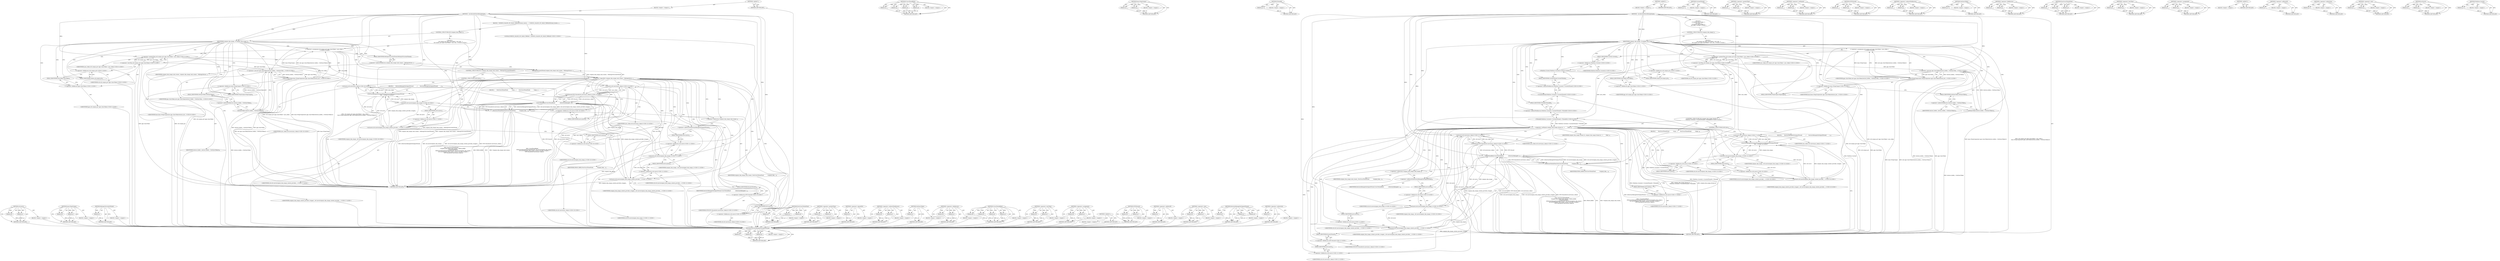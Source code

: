 digraph "&lt;operator&gt;.indirection" {
vulnerable_197 [label=<(METHOD,DestroySkImageOnOriginalThread)>];
vulnerable_198 [label=<(PARAM,p1)>];
vulnerable_199 [label=<(PARAM,p2)>];
vulnerable_200 [label=<(PARAM,p3)>];
vulnerable_201 [label=<(BLOCK,&lt;empty&gt;,&lt;empty&gt;)>];
vulnerable_202 [label=<(METHOD_RETURN,ANY)>];
vulnerable_176 [label=<(METHOD,CrossThreadBind)>];
vulnerable_177 [label=<(PARAM,p1)>];
vulnerable_178 [label=<(PARAM,p2)>];
vulnerable_179 [label=<(PARAM,p3)>];
vulnerable_180 [label=<(PARAM,p4)>];
vulnerable_181 [label=<(BLOCK,&lt;empty&gt;,&lt;empty&gt;)>];
vulnerable_182 [label=<(METHOD_RETURN,ANY)>];
vulnerable_130 [label=<(METHOD,base.WrapUnique)>];
vulnerable_131 [label=<(PARAM,p1)>];
vulnerable_132 [label=<(PARAM,p2)>];
vulnerable_133 [label=<(BLOCK,&lt;empty&gt;,&lt;empty&gt;)>];
vulnerable_134 [label=<(METHOD_RETURN,ANY)>];
vulnerable_154 [label=<(METHOD,ThreadId)>];
vulnerable_155 [label=<(PARAM,p1)>];
vulnerable_156 [label=<(BLOCK,&lt;empty&gt;,&lt;empty&gt;)>];
vulnerable_157 [label=<(METHOD_RETURN,ANY)>];
vulnerable_6 [label=<(METHOD,&lt;global&gt;)<SUB>1</SUB>>];
vulnerable_7 [label=<(BLOCK,&lt;empty&gt;,&lt;empty&gt;)<SUB>1</SUB>>];
vulnerable_8 [label=<(METHOD,~AcceleratedStaticBitmapImage)<SUB>1</SUB>>];
vulnerable_9 [label="<(BLOCK,{
   if (original_skia_image_) {
     std::uniq...,{
   if (original_skia_image_) {
     std::uniq...)<SUB>1</SUB>>"];
vulnerable_10 [label=<(CONTROL_STRUCTURE,IF,if (original_skia_image_))<SUB>2</SUB>>];
vulnerable_11 [label=<(IDENTIFIER,original_skia_image_,if (original_skia_image_))<SUB>2</SUB>>];
vulnerable_12 [label="<(BLOCK,{
     std::unique_ptr&lt;gpu::SyncToken&gt; sync_tok...,{
     std::unique_ptr&lt;gpu::SyncToken&gt; sync_tok...)<SUB>2</SUB>>"];
vulnerable_13 [label="<(&lt;operator&gt;.assignment,std::unique_ptr&lt;gpu::SyncToken&gt; sync_token =
  ...)<SUB>3</SUB>>"];
vulnerable_14 [label="<(&lt;operator&gt;.greaterThan,std::unique_ptr&lt;gpu::SyncToken&gt; sync_token)<SUB>3</SUB>>"];
vulnerable_15 [label="<(&lt;operator&gt;.lessThan,std::unique_ptr&lt;gpu::SyncToken)<SUB>3</SUB>>"];
vulnerable_16 [label="<(&lt;operator&gt;.fieldAccess,std::unique_ptr)<SUB>3</SUB>>"];
vulnerable_17 [label="<(IDENTIFIER,std,std::unique_ptr&lt;gpu::SyncToken)<SUB>3</SUB>>"];
vulnerable_18 [label=<(FIELD_IDENTIFIER,unique_ptr,unique_ptr)<SUB>3</SUB>>];
vulnerable_19 [label="<(&lt;operator&gt;.fieldAccess,gpu::SyncToken)<SUB>3</SUB>>"];
vulnerable_20 [label="<(IDENTIFIER,gpu,std::unique_ptr&lt;gpu::SyncToken)<SUB>3</SUB>>"];
vulnerable_21 [label=<(FIELD_IDENTIFIER,SyncToken,SyncToken)<SUB>3</SUB>>];
vulnerable_22 [label="<(IDENTIFIER,sync_token,std::unique_ptr&lt;gpu::SyncToken&gt; sync_token)<SUB>3</SUB>>"];
vulnerable_23 [label="<(base.WrapUnique,base::WrapUnique(new gpu::SyncToken(texture_hol...)<SUB>4</SUB>>"];
vulnerable_24 [label="<(&lt;operator&gt;.fieldAccess,base::WrapUnique)<SUB>4</SUB>>"];
vulnerable_25 [label="<(IDENTIFIER,base,base::WrapUnique(new gpu::SyncToken(texture_hol...)<SUB>4</SUB>>"];
vulnerable_26 [label=<(FIELD_IDENTIFIER,WrapUnique,WrapUnique)<SUB>4</SUB>>];
vulnerable_27 [label="<(&lt;operator&gt;.new,new gpu::SyncToken(texture_holder_-&gt;GetSyncToke...)<SUB>4</SUB>>"];
vulnerable_28 [label="<(IDENTIFIER,gpu::SyncToken,new gpu::SyncToken(texture_holder_-&gt;GetSyncToke...)<SUB>4</SUB>>"];
vulnerable_29 [label=<(GetSyncToken,texture_holder_-&gt;GetSyncToken())<SUB>4</SUB>>];
vulnerable_30 [label=<(&lt;operator&gt;.indirectFieldAccess,texture_holder_-&gt;GetSyncToken)<SUB>4</SUB>>];
vulnerable_31 [label=<(IDENTIFIER,texture_holder_,texture_holder_-&gt;GetSyncToken())<SUB>4</SUB>>];
vulnerable_32 [label=<(FIELD_IDENTIFIER,GetSyncToken,GetSyncToken)<SUB>4</SUB>>];
vulnerable_33 [label="<(CONTROL_STRUCTURE,IF,if (original_skia_image_thread_id_ !=
        Platform::Current()-&gt;CurrentThread()-&gt;ThreadId()))<SUB>5</SUB>>"];
vulnerable_34 [label=<(&lt;operator&gt;.notEquals,original_skia_image_thread_id_ !=
        Platf...)<SUB>5</SUB>>];
vulnerable_35 [label=<(IDENTIFIER,original_skia_image_thread_id_,original_skia_image_thread_id_ !=
        Platf...)<SUB>5</SUB>>];
vulnerable_36 [label="<(ThreadId,Platform::Current()-&gt;CurrentThread()-&gt;ThreadId())<SUB>6</SUB>>"];
vulnerable_37 [label="<(&lt;operator&gt;.indirectFieldAccess,Platform::Current()-&gt;CurrentThread()-&gt;ThreadId)<SUB>6</SUB>>"];
vulnerable_38 [label="<(CurrentThread,Platform::Current()-&gt;CurrentThread())<SUB>6</SUB>>"];
vulnerable_39 [label="<(&lt;operator&gt;.indirectFieldAccess,Platform::Current()-&gt;CurrentThread)<SUB>6</SUB>>"];
vulnerable_40 [label="<(Platform.Current,Platform::Current())<SUB>6</SUB>>"];
vulnerable_41 [label="<(&lt;operator&gt;.fieldAccess,Platform::Current)<SUB>6</SUB>>"];
vulnerable_42 [label="<(IDENTIFIER,Platform,Platform::Current())<SUB>6</SUB>>"];
vulnerable_43 [label=<(FIELD_IDENTIFIER,Current,Current)<SUB>6</SUB>>];
vulnerable_44 [label=<(FIELD_IDENTIFIER,CurrentThread,CurrentThread)<SUB>6</SUB>>];
vulnerable_45 [label=<(FIELD_IDENTIFIER,ThreadId,ThreadId)<SUB>6</SUB>>];
vulnerable_46 [label=<(BLOCK,{
       PostCrossThreadTask(
           *origi...,{
       PostCrossThreadTask(
           *origi...)<SUB>6</SUB>>];
vulnerable_47 [label=<(PostCrossThreadTask,PostCrossThreadTask(
           *original_skia_...)<SUB>7</SUB>>];
vulnerable_48 [label=<(&lt;operator&gt;.indirection,*original_skia_image_task_runner_)<SUB>8</SUB>>];
vulnerable_49 [label=<(IDENTIFIER,original_skia_image_task_runner_,PostCrossThreadTask(
           *original_skia_...)<SUB>8</SUB>>];
vulnerable_50 [label=<(IDENTIFIER,FROM_HERE,PostCrossThreadTask(
           *original_skia_...)<SUB>8</SUB>>];
vulnerable_51 [label=<(CrossThreadBind,CrossThreadBind(
              &amp;DestroySkImageO...)<SUB>9</SUB>>];
vulnerable_52 [label=<(&lt;operator&gt;.addressOf,&amp;DestroySkImageOnOriginalThread)<SUB>10</SUB>>];
vulnerable_53 [label=<(IDENTIFIER,DestroySkImageOnOriginalThread,CrossThreadBind(
              &amp;DestroySkImageO...)<SUB>10</SUB>>];
vulnerable_54 [label="<(std.move,std::move(original_skia_image_))<SUB>10</SUB>>"];
vulnerable_55 [label="<(&lt;operator&gt;.fieldAccess,std::move)<SUB>10</SUB>>"];
vulnerable_56 [label="<(IDENTIFIER,std,std::move(original_skia_image_))<SUB>10</SUB>>"];
vulnerable_57 [label=<(FIELD_IDENTIFIER,move,move)<SUB>10</SUB>>];
vulnerable_58 [label="<(IDENTIFIER,original_skia_image_,std::move(original_skia_image_))<SUB>10</SUB>>"];
vulnerable_59 [label="<(std.move,std::move(original_skia_image_context_provider_...)<SUB>11</SUB>>"];
vulnerable_60 [label="<(&lt;operator&gt;.fieldAccess,std::move)<SUB>11</SUB>>"];
vulnerable_61 [label="<(IDENTIFIER,std,std::move(original_skia_image_context_provider_...)<SUB>11</SUB>>"];
vulnerable_62 [label=<(FIELD_IDENTIFIER,move,move)<SUB>11</SUB>>];
vulnerable_63 [label="<(IDENTIFIER,original_skia_image_context_provider_wrapper_,std::move(original_skia_image_context_provider_...)<SUB>11</SUB>>"];
vulnerable_64 [label="<(WTF.Passed,WTF::Passed(std::move(sync_token)))<SUB>12</SUB>>"];
vulnerable_65 [label="<(&lt;operator&gt;.fieldAccess,WTF::Passed)<SUB>12</SUB>>"];
vulnerable_66 [label="<(IDENTIFIER,WTF,WTF::Passed(std::move(sync_token)))<SUB>12</SUB>>"];
vulnerable_67 [label=<(FIELD_IDENTIFIER,Passed,Passed)<SUB>12</SUB>>];
vulnerable_68 [label="<(std.move,std::move(sync_token))<SUB>12</SUB>>"];
vulnerable_69 [label="<(&lt;operator&gt;.fieldAccess,std::move)<SUB>12</SUB>>"];
vulnerable_70 [label="<(IDENTIFIER,std,std::move(sync_token))<SUB>12</SUB>>"];
vulnerable_71 [label=<(FIELD_IDENTIFIER,move,move)<SUB>12</SUB>>];
vulnerable_72 [label="<(IDENTIFIER,sync_token,std::move(sync_token))<SUB>12</SUB>>"];
vulnerable_73 [label=<(CONTROL_STRUCTURE,ELSE,else)<SUB>13</SUB>>];
vulnerable_74 [label=<(BLOCK,{
      DestroySkImageOnOriginalThread(
       ...,{
      DestroySkImageOnOriginalThread(
       ...)<SUB>13</SUB>>];
vulnerable_75 [label="<(DestroySkImageOnOriginalThread,DestroySkImageOnOriginalThread(
          std::...)<SUB>14</SUB>>"];
vulnerable_76 [label="<(std.move,std::move(original_skia_image_))<SUB>15</SUB>>"];
vulnerable_77 [label="<(&lt;operator&gt;.fieldAccess,std::move)<SUB>15</SUB>>"];
vulnerable_78 [label="<(IDENTIFIER,std,std::move(original_skia_image_))<SUB>15</SUB>>"];
vulnerable_79 [label=<(FIELD_IDENTIFIER,move,move)<SUB>15</SUB>>];
vulnerable_80 [label="<(IDENTIFIER,original_skia_image_,std::move(original_skia_image_))<SUB>15</SUB>>"];
vulnerable_81 [label="<(std.move,std::move(original_skia_image_context_provider_...)<SUB>16</SUB>>"];
vulnerable_82 [label="<(&lt;operator&gt;.fieldAccess,std::move)<SUB>16</SUB>>"];
vulnerable_83 [label="<(IDENTIFIER,std,std::move(original_skia_image_context_provider_...)<SUB>16</SUB>>"];
vulnerable_84 [label=<(FIELD_IDENTIFIER,move,move)<SUB>16</SUB>>];
vulnerable_85 [label="<(IDENTIFIER,original_skia_image_context_provider_wrapper_,std::move(original_skia_image_context_provider_...)<SUB>16</SUB>>"];
vulnerable_86 [label="<(std.move,std::move(sync_token))<SUB>17</SUB>>"];
vulnerable_87 [label="<(&lt;operator&gt;.fieldAccess,std::move)<SUB>17</SUB>>"];
vulnerable_88 [label="<(IDENTIFIER,std,std::move(sync_token))<SUB>17</SUB>>"];
vulnerable_89 [label=<(FIELD_IDENTIFIER,move,move)<SUB>17</SUB>>];
vulnerable_90 [label="<(IDENTIFIER,sync_token,std::move(sync_token))<SUB>17</SUB>>"];
vulnerable_91 [label=<(METHOD_RETURN,ANY)<SUB>1</SUB>>];
vulnerable_93 [label=<(METHOD_RETURN,ANY)<SUB>1</SUB>>];
vulnerable_158 [label=<(METHOD,CurrentThread)>];
vulnerable_159 [label=<(PARAM,p1)>];
vulnerable_160 [label=<(BLOCK,&lt;empty&gt;,&lt;empty&gt;)>];
vulnerable_161 [label=<(METHOD_RETURN,ANY)>];
vulnerable_115 [label=<(METHOD,&lt;operator&gt;.greaterThan)>];
vulnerable_116 [label=<(PARAM,p1)>];
vulnerable_117 [label=<(PARAM,p2)>];
vulnerable_118 [label=<(BLOCK,&lt;empty&gt;,&lt;empty&gt;)>];
vulnerable_119 [label=<(METHOD_RETURN,ANY)>];
vulnerable_149 [label=<(METHOD,&lt;operator&gt;.notEquals)>];
vulnerable_150 [label=<(PARAM,p1)>];
vulnerable_151 [label=<(PARAM,p2)>];
vulnerable_152 [label=<(BLOCK,&lt;empty&gt;,&lt;empty&gt;)>];
vulnerable_153 [label=<(METHOD_RETURN,ANY)>];
vulnerable_192 [label=<(METHOD,WTF.Passed)>];
vulnerable_193 [label=<(PARAM,p1)>];
vulnerable_194 [label=<(PARAM,p2)>];
vulnerable_195 [label=<(BLOCK,&lt;empty&gt;,&lt;empty&gt;)>];
vulnerable_196 [label=<(METHOD_RETURN,ANY)>];
vulnerable_144 [label=<(METHOD,&lt;operator&gt;.indirectFieldAccess)>];
vulnerable_145 [label=<(PARAM,p1)>];
vulnerable_146 [label=<(PARAM,p2)>];
vulnerable_147 [label=<(BLOCK,&lt;empty&gt;,&lt;empty&gt;)>];
vulnerable_148 [label=<(METHOD_RETURN,ANY)>];
vulnerable_140 [label=<(METHOD,GetSyncToken)>];
vulnerable_141 [label=<(PARAM,p1)>];
vulnerable_142 [label=<(BLOCK,&lt;empty&gt;,&lt;empty&gt;)>];
vulnerable_143 [label=<(METHOD_RETURN,ANY)>];
vulnerable_125 [label=<(METHOD,&lt;operator&gt;.fieldAccess)>];
vulnerable_126 [label=<(PARAM,p1)>];
vulnerable_127 [label=<(PARAM,p2)>];
vulnerable_128 [label=<(BLOCK,&lt;empty&gt;,&lt;empty&gt;)>];
vulnerable_129 [label=<(METHOD_RETURN,ANY)>];
vulnerable_166 [label=<(METHOD,PostCrossThreadTask)>];
vulnerable_167 [label=<(PARAM,p1)>];
vulnerable_168 [label=<(PARAM,p2)>];
vulnerable_169 [label=<(PARAM,p3)>];
vulnerable_170 [label=<(BLOCK,&lt;empty&gt;,&lt;empty&gt;)>];
vulnerable_171 [label=<(METHOD_RETURN,ANY)>];
vulnerable_120 [label=<(METHOD,&lt;operator&gt;.lessThan)>];
vulnerable_121 [label=<(PARAM,p1)>];
vulnerable_122 [label=<(PARAM,p2)>];
vulnerable_123 [label=<(BLOCK,&lt;empty&gt;,&lt;empty&gt;)>];
vulnerable_124 [label=<(METHOD_RETURN,ANY)>];
vulnerable_110 [label=<(METHOD,&lt;operator&gt;.assignment)>];
vulnerable_111 [label=<(PARAM,p1)>];
vulnerable_112 [label=<(PARAM,p2)>];
vulnerable_113 [label=<(BLOCK,&lt;empty&gt;,&lt;empty&gt;)>];
vulnerable_114 [label=<(METHOD_RETURN,ANY)>];
vulnerable_104 [label=<(METHOD,&lt;global&gt;)<SUB>1</SUB>>];
vulnerable_105 [label=<(BLOCK,&lt;empty&gt;,&lt;empty&gt;)>];
vulnerable_106 [label=<(METHOD_RETURN,ANY)>];
vulnerable_183 [label=<(METHOD,&lt;operator&gt;.addressOf)>];
vulnerable_184 [label=<(PARAM,p1)>];
vulnerable_185 [label=<(BLOCK,&lt;empty&gt;,&lt;empty&gt;)>];
vulnerable_186 [label=<(METHOD_RETURN,ANY)>];
vulnerable_172 [label=<(METHOD,&lt;operator&gt;.indirection)>];
vulnerable_173 [label=<(PARAM,p1)>];
vulnerable_174 [label=<(BLOCK,&lt;empty&gt;,&lt;empty&gt;)>];
vulnerable_175 [label=<(METHOD_RETURN,ANY)>];
vulnerable_135 [label=<(METHOD,&lt;operator&gt;.new)>];
vulnerable_136 [label=<(PARAM,p1)>];
vulnerable_137 [label=<(PARAM,p2)>];
vulnerable_138 [label=<(BLOCK,&lt;empty&gt;,&lt;empty&gt;)>];
vulnerable_139 [label=<(METHOD_RETURN,ANY)>];
vulnerable_187 [label=<(METHOD,std.move)>];
vulnerable_188 [label=<(PARAM,p1)>];
vulnerable_189 [label=<(PARAM,p2)>];
vulnerable_190 [label=<(BLOCK,&lt;empty&gt;,&lt;empty&gt;)>];
vulnerable_191 [label=<(METHOD_RETURN,ANY)>];
vulnerable_162 [label=<(METHOD,Platform.Current)>];
vulnerable_163 [label=<(PARAM,p1)>];
vulnerable_164 [label=<(BLOCK,&lt;empty&gt;,&lt;empty&gt;)>];
vulnerable_165 [label=<(METHOD_RETURN,ANY)>];
fixed_174 [label=<(METHOD,std.move)>];
fixed_175 [label=<(PARAM,p1)>];
fixed_176 [label=<(PARAM,p2)>];
fixed_177 [label=<(BLOCK,&lt;empty&gt;,&lt;empty&gt;)>];
fixed_178 [label=<(METHOD_RETURN,ANY)>];
fixed_126 [label=<(METHOD,base.WrapUnique)>];
fixed_127 [label=<(PARAM,p1)>];
fixed_128 [label=<(PARAM,p2)>];
fixed_129 [label=<(BLOCK,&lt;empty&gt;,&lt;empty&gt;)>];
fixed_130 [label=<(METHOD_RETURN,ANY)>];
fixed_149 [label=<(METHOD,BelongsToCurrentThread)>];
fixed_150 [label=<(PARAM,p1)>];
fixed_151 [label=<(BLOCK,&lt;empty&gt;,&lt;empty&gt;)>];
fixed_152 [label=<(METHOD_RETURN,ANY)>];
fixed_6 [label=<(METHOD,&lt;global&gt;)<SUB>1</SUB>>];
fixed_7 [label=<(BLOCK,&lt;empty&gt;,&lt;empty&gt;)<SUB>1</SUB>>];
fixed_8 [label=<(METHOD,~AcceleratedStaticBitmapImage)<SUB>1</SUB>>];
fixed_9 [label=<(BLOCK,{
  DCHECK_CALLED_ON_VALID_THREAD(thread_checke...,{
  DCHECK_CALLED_ON_VALID_THREAD(thread_checke...)<SUB>1</SUB>>];
fixed_10 [label="<(LOCAL,DCHECK_CALLED_ON_VALID_THREAD : DCHECK_CALLED_ON_VALID_THREAD)<SUB>2</SUB>>"];
fixed_11 [label=<(CONTROL_STRUCTURE,IF,if (original_skia_image_))<SUB>4</SUB>>];
fixed_12 [label=<(IDENTIFIER,original_skia_image_,if (original_skia_image_))<SUB>4</SUB>>];
fixed_13 [label="<(BLOCK,{
     std::unique_ptr&lt;gpu::SyncToken&gt; sync_tok...,{
     std::unique_ptr&lt;gpu::SyncToken&gt; sync_tok...)<SUB>4</SUB>>"];
fixed_14 [label="<(&lt;operator&gt;.assignment,std::unique_ptr&lt;gpu::SyncToken&gt; sync_token =
  ...)<SUB>5</SUB>>"];
fixed_15 [label="<(&lt;operator&gt;.greaterThan,std::unique_ptr&lt;gpu::SyncToken&gt; sync_token)<SUB>5</SUB>>"];
fixed_16 [label="<(&lt;operator&gt;.lessThan,std::unique_ptr&lt;gpu::SyncToken)<SUB>5</SUB>>"];
fixed_17 [label="<(&lt;operator&gt;.fieldAccess,std::unique_ptr)<SUB>5</SUB>>"];
fixed_18 [label="<(IDENTIFIER,std,std::unique_ptr&lt;gpu::SyncToken)<SUB>5</SUB>>"];
fixed_19 [label=<(FIELD_IDENTIFIER,unique_ptr,unique_ptr)<SUB>5</SUB>>];
fixed_20 [label="<(&lt;operator&gt;.fieldAccess,gpu::SyncToken)<SUB>5</SUB>>"];
fixed_21 [label="<(IDENTIFIER,gpu,std::unique_ptr&lt;gpu::SyncToken)<SUB>5</SUB>>"];
fixed_22 [label=<(FIELD_IDENTIFIER,SyncToken,SyncToken)<SUB>5</SUB>>];
fixed_23 [label="<(IDENTIFIER,sync_token,std::unique_ptr&lt;gpu::SyncToken&gt; sync_token)<SUB>5</SUB>>"];
fixed_24 [label="<(base.WrapUnique,base::WrapUnique(new gpu::SyncToken(texture_hol...)<SUB>6</SUB>>"];
fixed_25 [label="<(&lt;operator&gt;.fieldAccess,base::WrapUnique)<SUB>6</SUB>>"];
fixed_26 [label="<(IDENTIFIER,base,base::WrapUnique(new gpu::SyncToken(texture_hol...)<SUB>6</SUB>>"];
fixed_27 [label=<(FIELD_IDENTIFIER,WrapUnique,WrapUnique)<SUB>6</SUB>>];
fixed_28 [label="<(&lt;operator&gt;.new,new gpu::SyncToken(texture_holder_-&gt;GetSyncToke...)<SUB>6</SUB>>"];
fixed_29 [label="<(IDENTIFIER,gpu::SyncToken,new gpu::SyncToken(texture_holder_-&gt;GetSyncToke...)<SUB>6</SUB>>"];
fixed_30 [label=<(GetSyncToken,texture_holder_-&gt;GetSyncToken())<SUB>6</SUB>>];
fixed_31 [label=<(&lt;operator&gt;.indirectFieldAccess,texture_holder_-&gt;GetSyncToken)<SUB>6</SUB>>];
fixed_32 [label=<(IDENTIFIER,texture_holder_,texture_holder_-&gt;GetSyncToken())<SUB>6</SUB>>];
fixed_33 [label=<(FIELD_IDENTIFIER,GetSyncToken,GetSyncToken)<SUB>6</SUB>>];
fixed_34 [label=<(CONTROL_STRUCTURE,IF,if (!original_skia_image_task_runner_-&gt;BelongsToCurrentThread()))<SUB>7</SUB>>];
fixed_35 [label=<(&lt;operator&gt;.logicalNot,!original_skia_image_task_runner_-&gt;BelongsToCur...)<SUB>7</SUB>>];
fixed_36 [label=<(BelongsToCurrentThread,original_skia_image_task_runner_-&gt;BelongsToCurr...)<SUB>7</SUB>>];
fixed_37 [label=<(&lt;operator&gt;.indirectFieldAccess,original_skia_image_task_runner_-&gt;BelongsToCurr...)<SUB>7</SUB>>];
fixed_38 [label=<(IDENTIFIER,original_skia_image_task_runner_,original_skia_image_task_runner_-&gt;BelongsToCurr...)<SUB>7</SUB>>];
fixed_39 [label=<(FIELD_IDENTIFIER,BelongsToCurrentThread,BelongsToCurrentThread)<SUB>7</SUB>>];
fixed_40 [label=<(BLOCK,{
       PostCrossThreadTask(
           *origi...,{
       PostCrossThreadTask(
           *origi...)<SUB>7</SUB>>];
fixed_41 [label=<(PostCrossThreadTask,PostCrossThreadTask(
           *original_skia_...)<SUB>8</SUB>>];
fixed_42 [label=<(&lt;operator&gt;.indirection,*original_skia_image_task_runner_)<SUB>9</SUB>>];
fixed_43 [label=<(IDENTIFIER,original_skia_image_task_runner_,PostCrossThreadTask(
           *original_skia_...)<SUB>9</SUB>>];
fixed_44 [label=<(IDENTIFIER,FROM_HERE,PostCrossThreadTask(
           *original_skia_...)<SUB>9</SUB>>];
fixed_45 [label=<(CrossThreadBind,CrossThreadBind(
              &amp;DestroySkImageO...)<SUB>10</SUB>>];
fixed_46 [label=<(&lt;operator&gt;.addressOf,&amp;DestroySkImageOnOriginalThread)<SUB>11</SUB>>];
fixed_47 [label=<(IDENTIFIER,DestroySkImageOnOriginalThread,CrossThreadBind(
              &amp;DestroySkImageO...)<SUB>11</SUB>>];
fixed_48 [label="<(std.move,std::move(original_skia_image_))<SUB>11</SUB>>"];
fixed_49 [label="<(&lt;operator&gt;.fieldAccess,std::move)<SUB>11</SUB>>"];
fixed_50 [label="<(IDENTIFIER,std,std::move(original_skia_image_))<SUB>11</SUB>>"];
fixed_51 [label=<(FIELD_IDENTIFIER,move,move)<SUB>11</SUB>>];
fixed_52 [label="<(IDENTIFIER,original_skia_image_,std::move(original_skia_image_))<SUB>11</SUB>>"];
fixed_53 [label="<(std.move,std::move(original_skia_image_context_provider_...)<SUB>12</SUB>>"];
fixed_54 [label="<(&lt;operator&gt;.fieldAccess,std::move)<SUB>12</SUB>>"];
fixed_55 [label="<(IDENTIFIER,std,std::move(original_skia_image_context_provider_...)<SUB>12</SUB>>"];
fixed_56 [label=<(FIELD_IDENTIFIER,move,move)<SUB>12</SUB>>];
fixed_57 [label="<(IDENTIFIER,original_skia_image_context_provider_wrapper_,std::move(original_skia_image_context_provider_...)<SUB>12</SUB>>"];
fixed_58 [label="<(WTF.Passed,WTF::Passed(std::move(sync_token)))<SUB>13</SUB>>"];
fixed_59 [label="<(&lt;operator&gt;.fieldAccess,WTF::Passed)<SUB>13</SUB>>"];
fixed_60 [label="<(IDENTIFIER,WTF,WTF::Passed(std::move(sync_token)))<SUB>13</SUB>>"];
fixed_61 [label=<(FIELD_IDENTIFIER,Passed,Passed)<SUB>13</SUB>>];
fixed_62 [label="<(std.move,std::move(sync_token))<SUB>13</SUB>>"];
fixed_63 [label="<(&lt;operator&gt;.fieldAccess,std::move)<SUB>13</SUB>>"];
fixed_64 [label="<(IDENTIFIER,std,std::move(sync_token))<SUB>13</SUB>>"];
fixed_65 [label=<(FIELD_IDENTIFIER,move,move)<SUB>13</SUB>>];
fixed_66 [label="<(IDENTIFIER,sync_token,std::move(sync_token))<SUB>13</SUB>>"];
fixed_67 [label=<(CONTROL_STRUCTURE,ELSE,else)<SUB>14</SUB>>];
fixed_68 [label=<(BLOCK,{
      DestroySkImageOnOriginalThread(
       ...,{
      DestroySkImageOnOriginalThread(
       ...)<SUB>14</SUB>>];
fixed_69 [label="<(DestroySkImageOnOriginalThread,DestroySkImageOnOriginalThread(
          std::...)<SUB>15</SUB>>"];
fixed_70 [label="<(std.move,std::move(original_skia_image_))<SUB>16</SUB>>"];
fixed_71 [label="<(&lt;operator&gt;.fieldAccess,std::move)<SUB>16</SUB>>"];
fixed_72 [label="<(IDENTIFIER,std,std::move(original_skia_image_))<SUB>16</SUB>>"];
fixed_73 [label=<(FIELD_IDENTIFIER,move,move)<SUB>16</SUB>>];
fixed_74 [label="<(IDENTIFIER,original_skia_image_,std::move(original_skia_image_))<SUB>16</SUB>>"];
fixed_75 [label="<(std.move,std::move(original_skia_image_context_provider_...)<SUB>17</SUB>>"];
fixed_76 [label="<(&lt;operator&gt;.fieldAccess,std::move)<SUB>17</SUB>>"];
fixed_77 [label="<(IDENTIFIER,std,std::move(original_skia_image_context_provider_...)<SUB>17</SUB>>"];
fixed_78 [label=<(FIELD_IDENTIFIER,move,move)<SUB>17</SUB>>];
fixed_79 [label="<(IDENTIFIER,original_skia_image_context_provider_wrapper_,std::move(original_skia_image_context_provider_...)<SUB>17</SUB>>"];
fixed_80 [label="<(std.move,std::move(sync_token))<SUB>18</SUB>>"];
fixed_81 [label="<(&lt;operator&gt;.fieldAccess,std::move)<SUB>18</SUB>>"];
fixed_82 [label="<(IDENTIFIER,std,std::move(sync_token))<SUB>18</SUB>>"];
fixed_83 [label=<(FIELD_IDENTIFIER,move,move)<SUB>18</SUB>>];
fixed_84 [label="<(IDENTIFIER,sync_token,std::move(sync_token))<SUB>18</SUB>>"];
fixed_85 [label=<(METHOD_RETURN,ANY)<SUB>1</SUB>>];
fixed_87 [label=<(METHOD_RETURN,ANY)<SUB>1</SUB>>];
fixed_153 [label=<(METHOD,PostCrossThreadTask)>];
fixed_154 [label=<(PARAM,p1)>];
fixed_155 [label=<(PARAM,p2)>];
fixed_156 [label=<(PARAM,p3)>];
fixed_157 [label=<(BLOCK,&lt;empty&gt;,&lt;empty&gt;)>];
fixed_158 [label=<(METHOD_RETURN,ANY)>];
fixed_111 [label=<(METHOD,&lt;operator&gt;.greaterThan)>];
fixed_112 [label=<(PARAM,p1)>];
fixed_113 [label=<(PARAM,p2)>];
fixed_114 [label=<(BLOCK,&lt;empty&gt;,&lt;empty&gt;)>];
fixed_115 [label=<(METHOD_RETURN,ANY)>];
fixed_145 [label=<(METHOD,&lt;operator&gt;.logicalNot)>];
fixed_146 [label=<(PARAM,p1)>];
fixed_147 [label=<(BLOCK,&lt;empty&gt;,&lt;empty&gt;)>];
fixed_148 [label=<(METHOD_RETURN,ANY)>];
fixed_140 [label=<(METHOD,&lt;operator&gt;.indirectFieldAccess)>];
fixed_141 [label=<(PARAM,p1)>];
fixed_142 [label=<(PARAM,p2)>];
fixed_143 [label=<(BLOCK,&lt;empty&gt;,&lt;empty&gt;)>];
fixed_144 [label=<(METHOD_RETURN,ANY)>];
fixed_136 [label=<(METHOD,GetSyncToken)>];
fixed_137 [label=<(PARAM,p1)>];
fixed_138 [label=<(BLOCK,&lt;empty&gt;,&lt;empty&gt;)>];
fixed_139 [label=<(METHOD_RETURN,ANY)>];
fixed_121 [label=<(METHOD,&lt;operator&gt;.fieldAccess)>];
fixed_122 [label=<(PARAM,p1)>];
fixed_123 [label=<(PARAM,p2)>];
fixed_124 [label=<(BLOCK,&lt;empty&gt;,&lt;empty&gt;)>];
fixed_125 [label=<(METHOD_RETURN,ANY)>];
fixed_163 [label=<(METHOD,CrossThreadBind)>];
fixed_164 [label=<(PARAM,p1)>];
fixed_165 [label=<(PARAM,p2)>];
fixed_166 [label=<(PARAM,p3)>];
fixed_167 [label=<(PARAM,p4)>];
fixed_168 [label=<(BLOCK,&lt;empty&gt;,&lt;empty&gt;)>];
fixed_169 [label=<(METHOD_RETURN,ANY)>];
fixed_116 [label=<(METHOD,&lt;operator&gt;.lessThan)>];
fixed_117 [label=<(PARAM,p1)>];
fixed_118 [label=<(PARAM,p2)>];
fixed_119 [label=<(BLOCK,&lt;empty&gt;,&lt;empty&gt;)>];
fixed_120 [label=<(METHOD_RETURN,ANY)>];
fixed_106 [label=<(METHOD,&lt;operator&gt;.assignment)>];
fixed_107 [label=<(PARAM,p1)>];
fixed_108 [label=<(PARAM,p2)>];
fixed_109 [label=<(BLOCK,&lt;empty&gt;,&lt;empty&gt;)>];
fixed_110 [label=<(METHOD_RETURN,ANY)>];
fixed_100 [label=<(METHOD,&lt;global&gt;)<SUB>1</SUB>>];
fixed_101 [label=<(BLOCK,&lt;empty&gt;,&lt;empty&gt;)>];
fixed_102 [label=<(METHOD_RETURN,ANY)>];
fixed_179 [label=<(METHOD,WTF.Passed)>];
fixed_180 [label=<(PARAM,p1)>];
fixed_181 [label=<(PARAM,p2)>];
fixed_182 [label=<(BLOCK,&lt;empty&gt;,&lt;empty&gt;)>];
fixed_183 [label=<(METHOD_RETURN,ANY)>];
fixed_170 [label=<(METHOD,&lt;operator&gt;.addressOf)>];
fixed_171 [label=<(PARAM,p1)>];
fixed_172 [label=<(BLOCK,&lt;empty&gt;,&lt;empty&gt;)>];
fixed_173 [label=<(METHOD_RETURN,ANY)>];
fixed_131 [label=<(METHOD,&lt;operator&gt;.new)>];
fixed_132 [label=<(PARAM,p1)>];
fixed_133 [label=<(PARAM,p2)>];
fixed_134 [label=<(BLOCK,&lt;empty&gt;,&lt;empty&gt;)>];
fixed_135 [label=<(METHOD_RETURN,ANY)>];
fixed_184 [label=<(METHOD,DestroySkImageOnOriginalThread)>];
fixed_185 [label=<(PARAM,p1)>];
fixed_186 [label=<(PARAM,p2)>];
fixed_187 [label=<(PARAM,p3)>];
fixed_188 [label=<(BLOCK,&lt;empty&gt;,&lt;empty&gt;)>];
fixed_189 [label=<(METHOD_RETURN,ANY)>];
fixed_159 [label=<(METHOD,&lt;operator&gt;.indirection)>];
fixed_160 [label=<(PARAM,p1)>];
fixed_161 [label=<(BLOCK,&lt;empty&gt;,&lt;empty&gt;)>];
fixed_162 [label=<(METHOD_RETURN,ANY)>];
vulnerable_197 -> vulnerable_198  [key=0, label="AST: "];
vulnerable_197 -> vulnerable_198  [key=1, label="DDG: "];
vulnerable_197 -> vulnerable_201  [key=0, label="AST: "];
vulnerable_197 -> vulnerable_199  [key=0, label="AST: "];
vulnerable_197 -> vulnerable_199  [key=1, label="DDG: "];
vulnerable_197 -> vulnerable_202  [key=0, label="AST: "];
vulnerable_197 -> vulnerable_202  [key=1, label="CFG: "];
vulnerable_197 -> vulnerable_200  [key=0, label="AST: "];
vulnerable_197 -> vulnerable_200  [key=1, label="DDG: "];
vulnerable_198 -> vulnerable_202  [key=0, label="DDG: p1"];
vulnerable_199 -> vulnerable_202  [key=0, label="DDG: p2"];
vulnerable_200 -> vulnerable_202  [key=0, label="DDG: p3"];
vulnerable_176 -> vulnerable_177  [key=0, label="AST: "];
vulnerable_176 -> vulnerable_177  [key=1, label="DDG: "];
vulnerable_176 -> vulnerable_181  [key=0, label="AST: "];
vulnerable_176 -> vulnerable_178  [key=0, label="AST: "];
vulnerable_176 -> vulnerable_178  [key=1, label="DDG: "];
vulnerable_176 -> vulnerable_182  [key=0, label="AST: "];
vulnerable_176 -> vulnerable_182  [key=1, label="CFG: "];
vulnerable_176 -> vulnerable_179  [key=0, label="AST: "];
vulnerable_176 -> vulnerable_179  [key=1, label="DDG: "];
vulnerable_176 -> vulnerable_180  [key=0, label="AST: "];
vulnerable_176 -> vulnerable_180  [key=1, label="DDG: "];
vulnerable_177 -> vulnerable_182  [key=0, label="DDG: p1"];
vulnerable_178 -> vulnerable_182  [key=0, label="DDG: p2"];
vulnerable_179 -> vulnerable_182  [key=0, label="DDG: p3"];
vulnerable_180 -> vulnerable_182  [key=0, label="DDG: p4"];
vulnerable_130 -> vulnerable_131  [key=0, label="AST: "];
vulnerable_130 -> vulnerable_131  [key=1, label="DDG: "];
vulnerable_130 -> vulnerable_133  [key=0, label="AST: "];
vulnerable_130 -> vulnerable_132  [key=0, label="AST: "];
vulnerable_130 -> vulnerable_132  [key=1, label="DDG: "];
vulnerable_130 -> vulnerable_134  [key=0, label="AST: "];
vulnerable_130 -> vulnerable_134  [key=1, label="CFG: "];
vulnerable_131 -> vulnerable_134  [key=0, label="DDG: p1"];
vulnerable_132 -> vulnerable_134  [key=0, label="DDG: p2"];
vulnerable_154 -> vulnerable_155  [key=0, label="AST: "];
vulnerable_154 -> vulnerable_155  [key=1, label="DDG: "];
vulnerable_154 -> vulnerable_156  [key=0, label="AST: "];
vulnerable_154 -> vulnerable_157  [key=0, label="AST: "];
vulnerable_154 -> vulnerable_157  [key=1, label="CFG: "];
vulnerable_155 -> vulnerable_157  [key=0, label="DDG: p1"];
vulnerable_6 -> vulnerable_7  [key=0, label="AST: "];
vulnerable_6 -> vulnerable_93  [key=0, label="AST: "];
vulnerable_6 -> vulnerable_93  [key=1, label="CFG: "];
vulnerable_7 -> vulnerable_8  [key=0, label="AST: "];
vulnerable_8 -> vulnerable_9  [key=0, label="AST: "];
vulnerable_8 -> vulnerable_91  [key=0, label="AST: "];
vulnerable_8 -> vulnerable_11  [key=0, label="CFG: "];
vulnerable_8 -> vulnerable_11  [key=1, label="DDG: "];
vulnerable_8 -> vulnerable_14  [key=0, label="DDG: "];
vulnerable_8 -> vulnerable_34  [key=0, label="DDG: "];
vulnerable_8 -> vulnerable_27  [key=0, label="DDG: "];
vulnerable_8 -> vulnerable_47  [key=0, label="DDG: "];
vulnerable_8 -> vulnerable_51  [key=0, label="DDG: "];
vulnerable_8 -> vulnerable_54  [key=0, label="DDG: "];
vulnerable_8 -> vulnerable_59  [key=0, label="DDG: "];
vulnerable_8 -> vulnerable_76  [key=0, label="DDG: "];
vulnerable_8 -> vulnerable_81  [key=0, label="DDG: "];
vulnerable_8 -> vulnerable_86  [key=0, label="DDG: "];
vulnerable_8 -> vulnerable_68  [key=0, label="DDG: "];
vulnerable_9 -> vulnerable_10  [key=0, label="AST: "];
vulnerable_10 -> vulnerable_11  [key=0, label="AST: "];
vulnerable_10 -> vulnerable_12  [key=0, label="AST: "];
vulnerable_11 -> vulnerable_91  [key=0, label="CFG: "];
vulnerable_11 -> vulnerable_18  [key=0, label="CFG: "];
vulnerable_11 -> vulnerable_18  [key=1, label="CDG: "];
vulnerable_11 -> vulnerable_15  [key=0, label="CDG: "];
vulnerable_11 -> vulnerable_30  [key=0, label="CDG: "];
vulnerable_11 -> vulnerable_34  [key=0, label="CDG: "];
vulnerable_11 -> vulnerable_13  [key=0, label="CDG: "];
vulnerable_11 -> vulnerable_21  [key=0, label="CDG: "];
vulnerable_11 -> vulnerable_32  [key=0, label="CDG: "];
vulnerable_11 -> vulnerable_26  [key=0, label="CDG: "];
vulnerable_11 -> vulnerable_19  [key=0, label="CDG: "];
vulnerable_11 -> vulnerable_37  [key=0, label="CDG: "];
vulnerable_11 -> vulnerable_38  [key=0, label="CDG: "];
vulnerable_11 -> vulnerable_45  [key=0, label="CDG: "];
vulnerable_11 -> vulnerable_27  [key=0, label="CDG: "];
vulnerable_11 -> vulnerable_40  [key=0, label="CDG: "];
vulnerable_11 -> vulnerable_29  [key=0, label="CDG: "];
vulnerable_11 -> vulnerable_44  [key=0, label="CDG: "];
vulnerable_11 -> vulnerable_43  [key=0, label="CDG: "];
vulnerable_11 -> vulnerable_24  [key=0, label="CDG: "];
vulnerable_11 -> vulnerable_16  [key=0, label="CDG: "];
vulnerable_11 -> vulnerable_14  [key=0, label="CDG: "];
vulnerable_11 -> vulnerable_23  [key=0, label="CDG: "];
vulnerable_11 -> vulnerable_36  [key=0, label="CDG: "];
vulnerable_11 -> vulnerable_41  [key=0, label="CDG: "];
vulnerable_11 -> vulnerable_39  [key=0, label="CDG: "];
vulnerable_12 -> vulnerable_13  [key=0, label="AST: "];
vulnerable_12 -> vulnerable_33  [key=0, label="AST: "];
vulnerable_13 -> vulnerable_14  [key=0, label="AST: "];
vulnerable_13 -> vulnerable_23  [key=0, label="AST: "];
vulnerable_13 -> vulnerable_43  [key=0, label="CFG: "];
vulnerable_13 -> vulnerable_91  [key=0, label="DDG: std::unique_ptr&lt;gpu::SyncToken&gt; sync_token"];
vulnerable_13 -> vulnerable_91  [key=1, label="DDG: base::WrapUnique(new gpu::SyncToken(texture_holder_-&gt;GetSyncToken()))"];
vulnerable_13 -> vulnerable_91  [key=2, label="DDG: std::unique_ptr&lt;gpu::SyncToken&gt; sync_token =
         base::WrapUnique(new gpu::SyncToken(texture_holder_-&gt;GetSyncToken()))"];
vulnerable_14 -> vulnerable_15  [key=0, label="AST: "];
vulnerable_14 -> vulnerable_22  [key=0, label="AST: "];
vulnerable_14 -> vulnerable_26  [key=0, label="CFG: "];
vulnerable_14 -> vulnerable_91  [key=0, label="DDG: std::unique_ptr&lt;gpu::SyncToken"];
vulnerable_14 -> vulnerable_86  [key=0, label="DDG: sync_token"];
vulnerable_14 -> vulnerable_68  [key=0, label="DDG: sync_token"];
vulnerable_15 -> vulnerable_16  [key=0, label="AST: "];
vulnerable_15 -> vulnerable_19  [key=0, label="AST: "];
vulnerable_15 -> vulnerable_14  [key=0, label="CFG: "];
vulnerable_15 -> vulnerable_14  [key=1, label="DDG: std::unique_ptr"];
vulnerable_15 -> vulnerable_14  [key=2, label="DDG: gpu::SyncToken"];
vulnerable_15 -> vulnerable_91  [key=0, label="DDG: std::unique_ptr"];
vulnerable_15 -> vulnerable_91  [key=1, label="DDG: gpu::SyncToken"];
vulnerable_15 -> vulnerable_27  [key=0, label="DDG: gpu::SyncToken"];
vulnerable_16 -> vulnerable_17  [key=0, label="AST: "];
vulnerable_16 -> vulnerable_18  [key=0, label="AST: "];
vulnerable_16 -> vulnerable_21  [key=0, label="CFG: "];
vulnerable_18 -> vulnerable_16  [key=0, label="CFG: "];
vulnerable_19 -> vulnerable_20  [key=0, label="AST: "];
vulnerable_19 -> vulnerable_21  [key=0, label="AST: "];
vulnerable_19 -> vulnerable_15  [key=0, label="CFG: "];
vulnerable_21 -> vulnerable_19  [key=0, label="CFG: "];
vulnerable_23 -> vulnerable_24  [key=0, label="AST: "];
vulnerable_23 -> vulnerable_27  [key=0, label="AST: "];
vulnerable_23 -> vulnerable_13  [key=0, label="CFG: "];
vulnerable_23 -> vulnerable_13  [key=1, label="DDG: base::WrapUnique"];
vulnerable_23 -> vulnerable_13  [key=2, label="DDG: new gpu::SyncToken(texture_holder_-&gt;GetSyncToken())"];
vulnerable_23 -> vulnerable_91  [key=0, label="DDG: base::WrapUnique"];
vulnerable_23 -> vulnerable_91  [key=1, label="DDG: new gpu::SyncToken(texture_holder_-&gt;GetSyncToken())"];
vulnerable_24 -> vulnerable_25  [key=0, label="AST: "];
vulnerable_24 -> vulnerable_26  [key=0, label="AST: "];
vulnerable_24 -> vulnerable_32  [key=0, label="CFG: "];
vulnerable_26 -> vulnerable_24  [key=0, label="CFG: "];
vulnerable_27 -> vulnerable_28  [key=0, label="AST: "];
vulnerable_27 -> vulnerable_29  [key=0, label="AST: "];
vulnerable_27 -> vulnerable_23  [key=0, label="CFG: "];
vulnerable_27 -> vulnerable_23  [key=1, label="DDG: gpu::SyncToken"];
vulnerable_27 -> vulnerable_23  [key=2, label="DDG: texture_holder_-&gt;GetSyncToken()"];
vulnerable_27 -> vulnerable_91  [key=0, label="DDG: texture_holder_-&gt;GetSyncToken()"];
vulnerable_27 -> vulnerable_91  [key=1, label="DDG: gpu::SyncToken"];
vulnerable_29 -> vulnerable_30  [key=0, label="AST: "];
vulnerable_29 -> vulnerable_27  [key=0, label="CFG: "];
vulnerable_29 -> vulnerable_27  [key=1, label="DDG: texture_holder_-&gt;GetSyncToken"];
vulnerable_29 -> vulnerable_91  [key=0, label="DDG: texture_holder_-&gt;GetSyncToken"];
vulnerable_30 -> vulnerable_31  [key=0, label="AST: "];
vulnerable_30 -> vulnerable_32  [key=0, label="AST: "];
vulnerable_30 -> vulnerable_29  [key=0, label="CFG: "];
vulnerable_32 -> vulnerable_30  [key=0, label="CFG: "];
vulnerable_33 -> vulnerable_34  [key=0, label="AST: "];
vulnerable_33 -> vulnerable_46  [key=0, label="AST: "];
vulnerable_33 -> vulnerable_73  [key=0, label="AST: "];
vulnerable_34 -> vulnerable_35  [key=0, label="AST: "];
vulnerable_34 -> vulnerable_36  [key=0, label="AST: "];
vulnerable_34 -> vulnerable_48  [key=0, label="CFG: "];
vulnerable_34 -> vulnerable_48  [key=1, label="CDG: "];
vulnerable_34 -> vulnerable_79  [key=0, label="CFG: "];
vulnerable_34 -> vulnerable_79  [key=1, label="CDG: "];
vulnerable_34 -> vulnerable_91  [key=0, label="DDG: Platform::Current()-&gt;CurrentThread()-&gt;ThreadId()"];
vulnerable_34 -> vulnerable_91  [key=1, label="DDG: original_skia_image_thread_id_ !=
        Platform::Current()-&gt;CurrentThread()-&gt;ThreadId()"];
vulnerable_34 -> vulnerable_91  [key=2, label="DDG: original_skia_image_thread_id_"];
vulnerable_34 -> vulnerable_47  [key=0, label="CDG: "];
vulnerable_34 -> vulnerable_68  [key=0, label="CDG: "];
vulnerable_34 -> vulnerable_60  [key=0, label="CDG: "];
vulnerable_34 -> vulnerable_77  [key=0, label="CDG: "];
vulnerable_34 -> vulnerable_64  [key=0, label="CDG: "];
vulnerable_34 -> vulnerable_51  [key=0, label="CDG: "];
vulnerable_34 -> vulnerable_57  [key=0, label="CDG: "];
vulnerable_34 -> vulnerable_89  [key=0, label="CDG: "];
vulnerable_34 -> vulnerable_75  [key=0, label="CDG: "];
vulnerable_34 -> vulnerable_52  [key=0, label="CDG: "];
vulnerable_34 -> vulnerable_81  [key=0, label="CDG: "];
vulnerable_34 -> vulnerable_84  [key=0, label="CDG: "];
vulnerable_34 -> vulnerable_69  [key=0, label="CDG: "];
vulnerable_34 -> vulnerable_67  [key=0, label="CDG: "];
vulnerable_34 -> vulnerable_76  [key=0, label="CDG: "];
vulnerable_34 -> vulnerable_65  [key=0, label="CDG: "];
vulnerable_34 -> vulnerable_59  [key=0, label="CDG: "];
vulnerable_34 -> vulnerable_87  [key=0, label="CDG: "];
vulnerable_34 -> vulnerable_82  [key=0, label="CDG: "];
vulnerable_34 -> vulnerable_54  [key=0, label="CDG: "];
vulnerable_34 -> vulnerable_71  [key=0, label="CDG: "];
vulnerable_34 -> vulnerable_55  [key=0, label="CDG: "];
vulnerable_34 -> vulnerable_62  [key=0, label="CDG: "];
vulnerable_34 -> vulnerable_86  [key=0, label="CDG: "];
vulnerable_36 -> vulnerable_37  [key=0, label="AST: "];
vulnerable_36 -> vulnerable_34  [key=0, label="CFG: "];
vulnerable_36 -> vulnerable_34  [key=1, label="DDG: Platform::Current()-&gt;CurrentThread()-&gt;ThreadId"];
vulnerable_36 -> vulnerable_91  [key=0, label="DDG: Platform::Current()-&gt;CurrentThread()-&gt;ThreadId"];
vulnerable_37 -> vulnerable_38  [key=0, label="AST: "];
vulnerable_37 -> vulnerable_45  [key=0, label="AST: "];
vulnerable_37 -> vulnerable_36  [key=0, label="CFG: "];
vulnerable_38 -> vulnerable_39  [key=0, label="AST: "];
vulnerable_38 -> vulnerable_45  [key=0, label="CFG: "];
vulnerable_38 -> vulnerable_91  [key=0, label="DDG: Platform::Current()-&gt;CurrentThread"];
vulnerable_39 -> vulnerable_40  [key=0, label="AST: "];
vulnerable_39 -> vulnerable_44  [key=0, label="AST: "];
vulnerable_39 -> vulnerable_38  [key=0, label="CFG: "];
vulnerable_40 -> vulnerable_41  [key=0, label="AST: "];
vulnerable_40 -> vulnerable_44  [key=0, label="CFG: "];
vulnerable_40 -> vulnerable_91  [key=0, label="DDG: Platform::Current"];
vulnerable_41 -> vulnerable_42  [key=0, label="AST: "];
vulnerable_41 -> vulnerable_43  [key=0, label="AST: "];
vulnerable_41 -> vulnerable_40  [key=0, label="CFG: "];
vulnerable_43 -> vulnerable_41  [key=0, label="CFG: "];
vulnerable_44 -> vulnerable_39  [key=0, label="CFG: "];
vulnerable_45 -> vulnerable_37  [key=0, label="CFG: "];
vulnerable_46 -> vulnerable_47  [key=0, label="AST: "];
vulnerable_47 -> vulnerable_48  [key=0, label="AST: "];
vulnerable_47 -> vulnerable_50  [key=0, label="AST: "];
vulnerable_47 -> vulnerable_51  [key=0, label="AST: "];
vulnerable_47 -> vulnerable_91  [key=0, label="CFG: "];
vulnerable_47 -> vulnerable_91  [key=1, label="DDG: *original_skia_image_task_runner_"];
vulnerable_47 -> vulnerable_91  [key=2, label="DDG: CrossThreadBind(
              &amp;DestroySkImageOnOriginalThread, std::move(original_skia_image_),
              std::move(original_skia_image_context_provider_wrapper_),
              WTF::Passed(std::move(sync_token)))"];
vulnerable_47 -> vulnerable_91  [key=3, label="DDG: PostCrossThreadTask(
           *original_skia_image_task_runner_, FROM_HERE,
           CrossThreadBind(
              &amp;DestroySkImageOnOriginalThread, std::move(original_skia_image_),
              std::move(original_skia_image_context_provider_wrapper_),
              WTF::Passed(std::move(sync_token))))"];
vulnerable_47 -> vulnerable_91  [key=4, label="DDG: FROM_HERE"];
vulnerable_48 -> vulnerable_49  [key=0, label="AST: "];
vulnerable_48 -> vulnerable_52  [key=0, label="CFG: "];
vulnerable_51 -> vulnerable_52  [key=0, label="AST: "];
vulnerable_51 -> vulnerable_54  [key=0, label="AST: "];
vulnerable_51 -> vulnerable_59  [key=0, label="AST: "];
vulnerable_51 -> vulnerable_64  [key=0, label="AST: "];
vulnerable_51 -> vulnerable_47  [key=0, label="CFG: "];
vulnerable_51 -> vulnerable_47  [key=1, label="DDG: &amp;DestroySkImageOnOriginalThread"];
vulnerable_51 -> vulnerable_47  [key=2, label="DDG: std::move(original_skia_image_)"];
vulnerable_51 -> vulnerable_47  [key=3, label="DDG: std::move(original_skia_image_context_provider_wrapper_)"];
vulnerable_51 -> vulnerable_47  [key=4, label="DDG: WTF::Passed(std::move(sync_token))"];
vulnerable_51 -> vulnerable_91  [key=0, label="DDG: &amp;DestroySkImageOnOriginalThread"];
vulnerable_51 -> vulnerable_91  [key=1, label="DDG: std::move(original_skia_image_)"];
vulnerable_51 -> vulnerable_91  [key=2, label="DDG: std::move(original_skia_image_context_provider_wrapper_)"];
vulnerable_51 -> vulnerable_91  [key=3, label="DDG: WTF::Passed(std::move(sync_token))"];
vulnerable_52 -> vulnerable_53  [key=0, label="AST: "];
vulnerable_52 -> vulnerable_57  [key=0, label="CFG: "];
vulnerable_54 -> vulnerable_55  [key=0, label="AST: "];
vulnerable_54 -> vulnerable_58  [key=0, label="AST: "];
vulnerable_54 -> vulnerable_62  [key=0, label="CFG: "];
vulnerable_54 -> vulnerable_91  [key=0, label="DDG: original_skia_image_"];
vulnerable_54 -> vulnerable_51  [key=0, label="DDG: std::move"];
vulnerable_54 -> vulnerable_51  [key=1, label="DDG: original_skia_image_"];
vulnerable_54 -> vulnerable_59  [key=0, label="DDG: std::move"];
vulnerable_55 -> vulnerable_56  [key=0, label="AST: "];
vulnerable_55 -> vulnerable_57  [key=0, label="AST: "];
vulnerable_55 -> vulnerable_54  [key=0, label="CFG: "];
vulnerable_57 -> vulnerable_55  [key=0, label="CFG: "];
vulnerable_59 -> vulnerable_60  [key=0, label="AST: "];
vulnerable_59 -> vulnerable_63  [key=0, label="AST: "];
vulnerable_59 -> vulnerable_67  [key=0, label="CFG: "];
vulnerable_59 -> vulnerable_91  [key=0, label="DDG: original_skia_image_context_provider_wrapper_"];
vulnerable_59 -> vulnerable_51  [key=0, label="DDG: std::move"];
vulnerable_59 -> vulnerable_51  [key=1, label="DDG: original_skia_image_context_provider_wrapper_"];
vulnerable_59 -> vulnerable_68  [key=0, label="DDG: std::move"];
vulnerable_60 -> vulnerable_61  [key=0, label="AST: "];
vulnerable_60 -> vulnerable_62  [key=0, label="AST: "];
vulnerable_60 -> vulnerable_59  [key=0, label="CFG: "];
vulnerable_62 -> vulnerable_60  [key=0, label="CFG: "];
vulnerable_64 -> vulnerable_65  [key=0, label="AST: "];
vulnerable_64 -> vulnerable_68  [key=0, label="AST: "];
vulnerable_64 -> vulnerable_51  [key=0, label="CFG: "];
vulnerable_64 -> vulnerable_51  [key=1, label="DDG: WTF::Passed"];
vulnerable_64 -> vulnerable_51  [key=2, label="DDG: std::move(sync_token)"];
vulnerable_64 -> vulnerable_91  [key=0, label="DDG: WTF::Passed"];
vulnerable_64 -> vulnerable_91  [key=1, label="DDG: std::move(sync_token)"];
vulnerable_65 -> vulnerable_66  [key=0, label="AST: "];
vulnerable_65 -> vulnerable_67  [key=0, label="AST: "];
vulnerable_65 -> vulnerable_71  [key=0, label="CFG: "];
vulnerable_67 -> vulnerable_65  [key=0, label="CFG: "];
vulnerable_68 -> vulnerable_69  [key=0, label="AST: "];
vulnerable_68 -> vulnerable_72  [key=0, label="AST: "];
vulnerable_68 -> vulnerable_64  [key=0, label="CFG: "];
vulnerable_68 -> vulnerable_64  [key=1, label="DDG: std::move"];
vulnerable_68 -> vulnerable_64  [key=2, label="DDG: sync_token"];
vulnerable_68 -> vulnerable_91  [key=0, label="DDG: std::move"];
vulnerable_68 -> vulnerable_91  [key=1, label="DDG: sync_token"];
vulnerable_69 -> vulnerable_70  [key=0, label="AST: "];
vulnerable_69 -> vulnerable_71  [key=0, label="AST: "];
vulnerable_69 -> vulnerable_68  [key=0, label="CFG: "];
vulnerable_71 -> vulnerable_69  [key=0, label="CFG: "];
vulnerable_73 -> vulnerable_74  [key=0, label="AST: "];
vulnerable_74 -> vulnerable_75  [key=0, label="AST: "];
vulnerable_75 -> vulnerable_76  [key=0, label="AST: "];
vulnerable_75 -> vulnerable_81  [key=0, label="AST: "];
vulnerable_75 -> vulnerable_86  [key=0, label="AST: "];
vulnerable_75 -> vulnerable_91  [key=0, label="CFG: "];
vulnerable_76 -> vulnerable_77  [key=0, label="AST: "];
vulnerable_76 -> vulnerable_80  [key=0, label="AST: "];
vulnerable_76 -> vulnerable_84  [key=0, label="CFG: "];
vulnerable_76 -> vulnerable_75  [key=0, label="DDG: std::move"];
vulnerable_76 -> vulnerable_75  [key=1, label="DDG: original_skia_image_"];
vulnerable_76 -> vulnerable_81  [key=0, label="DDG: std::move"];
vulnerable_77 -> vulnerable_78  [key=0, label="AST: "];
vulnerable_77 -> vulnerable_79  [key=0, label="AST: "];
vulnerable_77 -> vulnerable_76  [key=0, label="CFG: "];
vulnerable_79 -> vulnerable_77  [key=0, label="CFG: "];
vulnerable_81 -> vulnerable_82  [key=0, label="AST: "];
vulnerable_81 -> vulnerable_85  [key=0, label="AST: "];
vulnerable_81 -> vulnerable_89  [key=0, label="CFG: "];
vulnerable_81 -> vulnerable_75  [key=0, label="DDG: std::move"];
vulnerable_81 -> vulnerable_75  [key=1, label="DDG: original_skia_image_context_provider_wrapper_"];
vulnerable_81 -> vulnerable_86  [key=0, label="DDG: std::move"];
vulnerable_82 -> vulnerable_83  [key=0, label="AST: "];
vulnerable_82 -> vulnerable_84  [key=0, label="AST: "];
vulnerable_82 -> vulnerable_81  [key=0, label="CFG: "];
vulnerable_84 -> vulnerable_82  [key=0, label="CFG: "];
vulnerable_86 -> vulnerable_87  [key=0, label="AST: "];
vulnerable_86 -> vulnerable_90  [key=0, label="AST: "];
vulnerable_86 -> vulnerable_75  [key=0, label="CFG: "];
vulnerable_86 -> vulnerable_75  [key=1, label="DDG: std::move"];
vulnerable_86 -> vulnerable_75  [key=2, label="DDG: sync_token"];
vulnerable_87 -> vulnerable_88  [key=0, label="AST: "];
vulnerable_87 -> vulnerable_89  [key=0, label="AST: "];
vulnerable_87 -> vulnerable_86  [key=0, label="CFG: "];
vulnerable_89 -> vulnerable_87  [key=0, label="CFG: "];
vulnerable_158 -> vulnerable_159  [key=0, label="AST: "];
vulnerable_158 -> vulnerable_159  [key=1, label="DDG: "];
vulnerable_158 -> vulnerable_160  [key=0, label="AST: "];
vulnerable_158 -> vulnerable_161  [key=0, label="AST: "];
vulnerable_158 -> vulnerable_161  [key=1, label="CFG: "];
vulnerable_159 -> vulnerable_161  [key=0, label="DDG: p1"];
vulnerable_115 -> vulnerable_116  [key=0, label="AST: "];
vulnerable_115 -> vulnerable_116  [key=1, label="DDG: "];
vulnerable_115 -> vulnerable_118  [key=0, label="AST: "];
vulnerable_115 -> vulnerable_117  [key=0, label="AST: "];
vulnerable_115 -> vulnerable_117  [key=1, label="DDG: "];
vulnerable_115 -> vulnerable_119  [key=0, label="AST: "];
vulnerable_115 -> vulnerable_119  [key=1, label="CFG: "];
vulnerable_116 -> vulnerable_119  [key=0, label="DDG: p1"];
vulnerable_117 -> vulnerable_119  [key=0, label="DDG: p2"];
vulnerable_149 -> vulnerable_150  [key=0, label="AST: "];
vulnerable_149 -> vulnerable_150  [key=1, label="DDG: "];
vulnerable_149 -> vulnerable_152  [key=0, label="AST: "];
vulnerable_149 -> vulnerable_151  [key=0, label="AST: "];
vulnerable_149 -> vulnerable_151  [key=1, label="DDG: "];
vulnerable_149 -> vulnerable_153  [key=0, label="AST: "];
vulnerable_149 -> vulnerable_153  [key=1, label="CFG: "];
vulnerable_150 -> vulnerable_153  [key=0, label="DDG: p1"];
vulnerable_151 -> vulnerable_153  [key=0, label="DDG: p2"];
vulnerable_192 -> vulnerable_193  [key=0, label="AST: "];
vulnerable_192 -> vulnerable_193  [key=1, label="DDG: "];
vulnerable_192 -> vulnerable_195  [key=0, label="AST: "];
vulnerable_192 -> vulnerable_194  [key=0, label="AST: "];
vulnerable_192 -> vulnerable_194  [key=1, label="DDG: "];
vulnerable_192 -> vulnerable_196  [key=0, label="AST: "];
vulnerable_192 -> vulnerable_196  [key=1, label="CFG: "];
vulnerable_193 -> vulnerable_196  [key=0, label="DDG: p1"];
vulnerable_194 -> vulnerable_196  [key=0, label="DDG: p2"];
vulnerable_144 -> vulnerable_145  [key=0, label="AST: "];
vulnerable_144 -> vulnerable_145  [key=1, label="DDG: "];
vulnerable_144 -> vulnerable_147  [key=0, label="AST: "];
vulnerable_144 -> vulnerable_146  [key=0, label="AST: "];
vulnerable_144 -> vulnerable_146  [key=1, label="DDG: "];
vulnerable_144 -> vulnerable_148  [key=0, label="AST: "];
vulnerable_144 -> vulnerable_148  [key=1, label="CFG: "];
vulnerable_145 -> vulnerable_148  [key=0, label="DDG: p1"];
vulnerable_146 -> vulnerable_148  [key=0, label="DDG: p2"];
vulnerable_140 -> vulnerable_141  [key=0, label="AST: "];
vulnerable_140 -> vulnerable_141  [key=1, label="DDG: "];
vulnerable_140 -> vulnerable_142  [key=0, label="AST: "];
vulnerable_140 -> vulnerable_143  [key=0, label="AST: "];
vulnerable_140 -> vulnerable_143  [key=1, label="CFG: "];
vulnerable_141 -> vulnerable_143  [key=0, label="DDG: p1"];
vulnerable_125 -> vulnerable_126  [key=0, label="AST: "];
vulnerable_125 -> vulnerable_126  [key=1, label="DDG: "];
vulnerable_125 -> vulnerable_128  [key=0, label="AST: "];
vulnerable_125 -> vulnerable_127  [key=0, label="AST: "];
vulnerable_125 -> vulnerable_127  [key=1, label="DDG: "];
vulnerable_125 -> vulnerable_129  [key=0, label="AST: "];
vulnerable_125 -> vulnerable_129  [key=1, label="CFG: "];
vulnerable_126 -> vulnerable_129  [key=0, label="DDG: p1"];
vulnerable_127 -> vulnerable_129  [key=0, label="DDG: p2"];
vulnerable_166 -> vulnerable_167  [key=0, label="AST: "];
vulnerable_166 -> vulnerable_167  [key=1, label="DDG: "];
vulnerable_166 -> vulnerable_170  [key=0, label="AST: "];
vulnerable_166 -> vulnerable_168  [key=0, label="AST: "];
vulnerable_166 -> vulnerable_168  [key=1, label="DDG: "];
vulnerable_166 -> vulnerable_171  [key=0, label="AST: "];
vulnerable_166 -> vulnerable_171  [key=1, label="CFG: "];
vulnerable_166 -> vulnerable_169  [key=0, label="AST: "];
vulnerable_166 -> vulnerable_169  [key=1, label="DDG: "];
vulnerable_167 -> vulnerable_171  [key=0, label="DDG: p1"];
vulnerable_168 -> vulnerable_171  [key=0, label="DDG: p2"];
vulnerable_169 -> vulnerable_171  [key=0, label="DDG: p3"];
vulnerable_120 -> vulnerable_121  [key=0, label="AST: "];
vulnerable_120 -> vulnerable_121  [key=1, label="DDG: "];
vulnerable_120 -> vulnerable_123  [key=0, label="AST: "];
vulnerable_120 -> vulnerable_122  [key=0, label="AST: "];
vulnerable_120 -> vulnerable_122  [key=1, label="DDG: "];
vulnerable_120 -> vulnerable_124  [key=0, label="AST: "];
vulnerable_120 -> vulnerable_124  [key=1, label="CFG: "];
vulnerable_121 -> vulnerable_124  [key=0, label="DDG: p1"];
vulnerable_122 -> vulnerable_124  [key=0, label="DDG: p2"];
vulnerable_110 -> vulnerable_111  [key=0, label="AST: "];
vulnerable_110 -> vulnerable_111  [key=1, label="DDG: "];
vulnerable_110 -> vulnerable_113  [key=0, label="AST: "];
vulnerable_110 -> vulnerable_112  [key=0, label="AST: "];
vulnerable_110 -> vulnerable_112  [key=1, label="DDG: "];
vulnerable_110 -> vulnerable_114  [key=0, label="AST: "];
vulnerable_110 -> vulnerable_114  [key=1, label="CFG: "];
vulnerable_111 -> vulnerable_114  [key=0, label="DDG: p1"];
vulnerable_112 -> vulnerable_114  [key=0, label="DDG: p2"];
vulnerable_104 -> vulnerable_105  [key=0, label="AST: "];
vulnerable_104 -> vulnerable_106  [key=0, label="AST: "];
vulnerable_104 -> vulnerable_106  [key=1, label="CFG: "];
vulnerable_183 -> vulnerable_184  [key=0, label="AST: "];
vulnerable_183 -> vulnerable_184  [key=1, label="DDG: "];
vulnerable_183 -> vulnerable_185  [key=0, label="AST: "];
vulnerable_183 -> vulnerable_186  [key=0, label="AST: "];
vulnerable_183 -> vulnerable_186  [key=1, label="CFG: "];
vulnerable_184 -> vulnerable_186  [key=0, label="DDG: p1"];
vulnerable_172 -> vulnerable_173  [key=0, label="AST: "];
vulnerable_172 -> vulnerable_173  [key=1, label="DDG: "];
vulnerable_172 -> vulnerable_174  [key=0, label="AST: "];
vulnerable_172 -> vulnerable_175  [key=0, label="AST: "];
vulnerable_172 -> vulnerable_175  [key=1, label="CFG: "];
vulnerable_173 -> vulnerable_175  [key=0, label="DDG: p1"];
vulnerable_135 -> vulnerable_136  [key=0, label="AST: "];
vulnerable_135 -> vulnerable_136  [key=1, label="DDG: "];
vulnerable_135 -> vulnerable_138  [key=0, label="AST: "];
vulnerable_135 -> vulnerable_137  [key=0, label="AST: "];
vulnerable_135 -> vulnerable_137  [key=1, label="DDG: "];
vulnerable_135 -> vulnerable_139  [key=0, label="AST: "];
vulnerable_135 -> vulnerable_139  [key=1, label="CFG: "];
vulnerable_136 -> vulnerable_139  [key=0, label="DDG: p1"];
vulnerable_137 -> vulnerable_139  [key=0, label="DDG: p2"];
vulnerable_187 -> vulnerable_188  [key=0, label="AST: "];
vulnerable_187 -> vulnerable_188  [key=1, label="DDG: "];
vulnerable_187 -> vulnerable_190  [key=0, label="AST: "];
vulnerable_187 -> vulnerable_189  [key=0, label="AST: "];
vulnerable_187 -> vulnerable_189  [key=1, label="DDG: "];
vulnerable_187 -> vulnerable_191  [key=0, label="AST: "];
vulnerable_187 -> vulnerable_191  [key=1, label="CFG: "];
vulnerable_188 -> vulnerable_191  [key=0, label="DDG: p1"];
vulnerable_189 -> vulnerable_191  [key=0, label="DDG: p2"];
vulnerable_162 -> vulnerable_163  [key=0, label="AST: "];
vulnerable_162 -> vulnerable_163  [key=1, label="DDG: "];
vulnerable_162 -> vulnerable_164  [key=0, label="AST: "];
vulnerable_162 -> vulnerable_165  [key=0, label="AST: "];
vulnerable_162 -> vulnerable_165  [key=1, label="CFG: "];
vulnerable_163 -> vulnerable_165  [key=0, label="DDG: p1"];
fixed_174 -> fixed_175  [key=0, label="AST: "];
fixed_174 -> fixed_175  [key=1, label="DDG: "];
fixed_174 -> fixed_177  [key=0, label="AST: "];
fixed_174 -> fixed_176  [key=0, label="AST: "];
fixed_174 -> fixed_176  [key=1, label="DDG: "];
fixed_174 -> fixed_178  [key=0, label="AST: "];
fixed_174 -> fixed_178  [key=1, label="CFG: "];
fixed_175 -> fixed_178  [key=0, label="DDG: p1"];
fixed_176 -> fixed_178  [key=0, label="DDG: p2"];
fixed_177 -> vulnerable_197  [key=0];
fixed_178 -> vulnerable_197  [key=0];
fixed_126 -> fixed_127  [key=0, label="AST: "];
fixed_126 -> fixed_127  [key=1, label="DDG: "];
fixed_126 -> fixed_129  [key=0, label="AST: "];
fixed_126 -> fixed_128  [key=0, label="AST: "];
fixed_126 -> fixed_128  [key=1, label="DDG: "];
fixed_126 -> fixed_130  [key=0, label="AST: "];
fixed_126 -> fixed_130  [key=1, label="CFG: "];
fixed_127 -> fixed_130  [key=0, label="DDG: p1"];
fixed_128 -> fixed_130  [key=0, label="DDG: p2"];
fixed_129 -> vulnerable_197  [key=0];
fixed_130 -> vulnerable_197  [key=0];
fixed_149 -> fixed_150  [key=0, label="AST: "];
fixed_149 -> fixed_150  [key=1, label="DDG: "];
fixed_149 -> fixed_151  [key=0, label="AST: "];
fixed_149 -> fixed_152  [key=0, label="AST: "];
fixed_149 -> fixed_152  [key=1, label="CFG: "];
fixed_150 -> fixed_152  [key=0, label="DDG: p1"];
fixed_151 -> vulnerable_197  [key=0];
fixed_152 -> vulnerable_197  [key=0];
fixed_6 -> fixed_7  [key=0, label="AST: "];
fixed_6 -> fixed_87  [key=0, label="AST: "];
fixed_6 -> fixed_87  [key=1, label="CFG: "];
fixed_7 -> fixed_8  [key=0, label="AST: "];
fixed_8 -> fixed_9  [key=0, label="AST: "];
fixed_8 -> fixed_85  [key=0, label="AST: "];
fixed_8 -> fixed_12  [key=0, label="CFG: "];
fixed_8 -> fixed_12  [key=1, label="DDG: "];
fixed_8 -> fixed_15  [key=0, label="DDG: "];
fixed_8 -> fixed_28  [key=0, label="DDG: "];
fixed_8 -> fixed_41  [key=0, label="DDG: "];
fixed_8 -> fixed_45  [key=0, label="DDG: "];
fixed_8 -> fixed_48  [key=0, label="DDG: "];
fixed_8 -> fixed_53  [key=0, label="DDG: "];
fixed_8 -> fixed_70  [key=0, label="DDG: "];
fixed_8 -> fixed_75  [key=0, label="DDG: "];
fixed_8 -> fixed_80  [key=0, label="DDG: "];
fixed_8 -> fixed_62  [key=0, label="DDG: "];
fixed_9 -> fixed_10  [key=0, label="AST: "];
fixed_9 -> fixed_11  [key=0, label="AST: "];
fixed_10 -> vulnerable_197  [key=0];
fixed_11 -> fixed_12  [key=0, label="AST: "];
fixed_11 -> fixed_13  [key=0, label="AST: "];
fixed_12 -> fixed_85  [key=0, label="CFG: "];
fixed_12 -> fixed_19  [key=0, label="CFG: "];
fixed_12 -> fixed_19  [key=1, label="CDG: "];
fixed_12 -> fixed_17  [key=0, label="CDG: "];
fixed_12 -> fixed_15  [key=0, label="CDG: "];
fixed_12 -> fixed_30  [key=0, label="CDG: "];
fixed_12 -> fixed_28  [key=0, label="CDG: "];
fixed_12 -> fixed_37  [key=0, label="CDG: "];
fixed_12 -> fixed_20  [key=0, label="CDG: "];
fixed_12 -> fixed_25  [key=0, label="CDG: "];
fixed_12 -> fixed_22  [key=0, label="CDG: "];
fixed_12 -> fixed_27  [key=0, label="CDG: "];
fixed_12 -> fixed_35  [key=0, label="CDG: "];
fixed_12 -> fixed_24  [key=0, label="CDG: "];
fixed_12 -> fixed_16  [key=0, label="CDG: "];
fixed_12 -> fixed_14  [key=0, label="CDG: "];
fixed_12 -> fixed_33  [key=0, label="CDG: "];
fixed_12 -> fixed_36  [key=0, label="CDG: "];
fixed_12 -> fixed_39  [key=0, label="CDG: "];
fixed_12 -> fixed_31  [key=0, label="CDG: "];
fixed_13 -> fixed_14  [key=0, label="AST: "];
fixed_13 -> fixed_34  [key=0, label="AST: "];
fixed_14 -> fixed_15  [key=0, label="AST: "];
fixed_14 -> fixed_24  [key=0, label="AST: "];
fixed_14 -> fixed_39  [key=0, label="CFG: "];
fixed_14 -> fixed_85  [key=0, label="DDG: std::unique_ptr&lt;gpu::SyncToken&gt; sync_token"];
fixed_14 -> fixed_85  [key=1, label="DDG: base::WrapUnique(new gpu::SyncToken(texture_holder_-&gt;GetSyncToken()))"];
fixed_14 -> fixed_85  [key=2, label="DDG: std::unique_ptr&lt;gpu::SyncToken&gt; sync_token =
         base::WrapUnique(new gpu::SyncToken(texture_holder_-&gt;GetSyncToken()))"];
fixed_15 -> fixed_16  [key=0, label="AST: "];
fixed_15 -> fixed_23  [key=0, label="AST: "];
fixed_15 -> fixed_27  [key=0, label="CFG: "];
fixed_15 -> fixed_85  [key=0, label="DDG: std::unique_ptr&lt;gpu::SyncToken"];
fixed_15 -> fixed_80  [key=0, label="DDG: sync_token"];
fixed_15 -> fixed_62  [key=0, label="DDG: sync_token"];
fixed_16 -> fixed_17  [key=0, label="AST: "];
fixed_16 -> fixed_20  [key=0, label="AST: "];
fixed_16 -> fixed_15  [key=0, label="CFG: "];
fixed_16 -> fixed_15  [key=1, label="DDG: std::unique_ptr"];
fixed_16 -> fixed_15  [key=2, label="DDG: gpu::SyncToken"];
fixed_16 -> fixed_85  [key=0, label="DDG: std::unique_ptr"];
fixed_16 -> fixed_85  [key=1, label="DDG: gpu::SyncToken"];
fixed_16 -> fixed_28  [key=0, label="DDG: gpu::SyncToken"];
fixed_17 -> fixed_18  [key=0, label="AST: "];
fixed_17 -> fixed_19  [key=0, label="AST: "];
fixed_17 -> fixed_22  [key=0, label="CFG: "];
fixed_18 -> vulnerable_197  [key=0];
fixed_19 -> fixed_17  [key=0, label="CFG: "];
fixed_20 -> fixed_21  [key=0, label="AST: "];
fixed_20 -> fixed_22  [key=0, label="AST: "];
fixed_20 -> fixed_16  [key=0, label="CFG: "];
fixed_21 -> vulnerable_197  [key=0];
fixed_22 -> fixed_20  [key=0, label="CFG: "];
fixed_23 -> vulnerable_197  [key=0];
fixed_24 -> fixed_25  [key=0, label="AST: "];
fixed_24 -> fixed_28  [key=0, label="AST: "];
fixed_24 -> fixed_14  [key=0, label="CFG: "];
fixed_24 -> fixed_14  [key=1, label="DDG: base::WrapUnique"];
fixed_24 -> fixed_14  [key=2, label="DDG: new gpu::SyncToken(texture_holder_-&gt;GetSyncToken())"];
fixed_24 -> fixed_85  [key=0, label="DDG: base::WrapUnique"];
fixed_24 -> fixed_85  [key=1, label="DDG: new gpu::SyncToken(texture_holder_-&gt;GetSyncToken())"];
fixed_25 -> fixed_26  [key=0, label="AST: "];
fixed_25 -> fixed_27  [key=0, label="AST: "];
fixed_25 -> fixed_33  [key=0, label="CFG: "];
fixed_26 -> vulnerable_197  [key=0];
fixed_27 -> fixed_25  [key=0, label="CFG: "];
fixed_28 -> fixed_29  [key=0, label="AST: "];
fixed_28 -> fixed_30  [key=0, label="AST: "];
fixed_28 -> fixed_24  [key=0, label="CFG: "];
fixed_28 -> fixed_24  [key=1, label="DDG: gpu::SyncToken"];
fixed_28 -> fixed_24  [key=2, label="DDG: texture_holder_-&gt;GetSyncToken()"];
fixed_28 -> fixed_85  [key=0, label="DDG: texture_holder_-&gt;GetSyncToken()"];
fixed_28 -> fixed_85  [key=1, label="DDG: gpu::SyncToken"];
fixed_29 -> vulnerable_197  [key=0];
fixed_30 -> fixed_31  [key=0, label="AST: "];
fixed_30 -> fixed_28  [key=0, label="CFG: "];
fixed_30 -> fixed_28  [key=1, label="DDG: texture_holder_-&gt;GetSyncToken"];
fixed_30 -> fixed_85  [key=0, label="DDG: texture_holder_-&gt;GetSyncToken"];
fixed_31 -> fixed_32  [key=0, label="AST: "];
fixed_31 -> fixed_33  [key=0, label="AST: "];
fixed_31 -> fixed_30  [key=0, label="CFG: "];
fixed_32 -> vulnerable_197  [key=0];
fixed_33 -> fixed_31  [key=0, label="CFG: "];
fixed_34 -> fixed_35  [key=0, label="AST: "];
fixed_34 -> fixed_40  [key=0, label="AST: "];
fixed_34 -> fixed_67  [key=0, label="AST: "];
fixed_35 -> fixed_36  [key=0, label="AST: "];
fixed_35 -> fixed_42  [key=0, label="CFG: "];
fixed_35 -> fixed_42  [key=1, label="CDG: "];
fixed_35 -> fixed_73  [key=0, label="CFG: "];
fixed_35 -> fixed_73  [key=1, label="CDG: "];
fixed_35 -> fixed_85  [key=0, label="DDG: original_skia_image_task_runner_-&gt;BelongsToCurrentThread()"];
fixed_35 -> fixed_85  [key=1, label="DDG: !original_skia_image_task_runner_-&gt;BelongsToCurrentThread()"];
fixed_35 -> fixed_48  [key=0, label="CDG: "];
fixed_35 -> fixed_49  [key=0, label="CDG: "];
fixed_35 -> fixed_51  [key=0, label="CDG: "];
fixed_35 -> fixed_75  [key=0, label="CDG: "];
fixed_35 -> fixed_46  [key=0, label="CDG: "];
fixed_35 -> fixed_81  [key=0, label="CDG: "];
fixed_35 -> fixed_56  [key=0, label="CDG: "];
fixed_35 -> fixed_69  [key=0, label="CDG: "];
fixed_35 -> fixed_45  [key=0, label="CDG: "];
fixed_35 -> fixed_76  [key=0, label="CDG: "];
fixed_35 -> fixed_65  [key=0, label="CDG: "];
fixed_35 -> fixed_59  [key=0, label="CDG: "];
fixed_35 -> fixed_54  [key=0, label="CDG: "];
fixed_35 -> fixed_80  [key=0, label="CDG: "];
fixed_35 -> fixed_58  [key=0, label="CDG: "];
fixed_35 -> fixed_61  [key=0, label="CDG: "];
fixed_35 -> fixed_83  [key=0, label="CDG: "];
fixed_35 -> fixed_71  [key=0, label="CDG: "];
fixed_35 -> fixed_53  [key=0, label="CDG: "];
fixed_35 -> fixed_41  [key=0, label="CDG: "];
fixed_35 -> fixed_70  [key=0, label="CDG: "];
fixed_35 -> fixed_63  [key=0, label="CDG: "];
fixed_35 -> fixed_78  [key=0, label="CDG: "];
fixed_35 -> fixed_62  [key=0, label="CDG: "];
fixed_36 -> fixed_37  [key=0, label="AST: "];
fixed_36 -> fixed_35  [key=0, label="CFG: "];
fixed_36 -> fixed_35  [key=1, label="DDG: original_skia_image_task_runner_-&gt;BelongsToCurrentThread"];
fixed_36 -> fixed_85  [key=0, label="DDG: original_skia_image_task_runner_-&gt;BelongsToCurrentThread"];
fixed_37 -> fixed_38  [key=0, label="AST: "];
fixed_37 -> fixed_39  [key=0, label="AST: "];
fixed_37 -> fixed_36  [key=0, label="CFG: "];
fixed_38 -> vulnerable_197  [key=0];
fixed_39 -> fixed_37  [key=0, label="CFG: "];
fixed_40 -> fixed_41  [key=0, label="AST: "];
fixed_41 -> fixed_42  [key=0, label="AST: "];
fixed_41 -> fixed_44  [key=0, label="AST: "];
fixed_41 -> fixed_45  [key=0, label="AST: "];
fixed_41 -> fixed_85  [key=0, label="CFG: "];
fixed_41 -> fixed_85  [key=1, label="DDG: *original_skia_image_task_runner_"];
fixed_41 -> fixed_85  [key=2, label="DDG: CrossThreadBind(
              &amp;DestroySkImageOnOriginalThread, std::move(original_skia_image_),
              std::move(original_skia_image_context_provider_wrapper_),
              WTF::Passed(std::move(sync_token)))"];
fixed_41 -> fixed_85  [key=3, label="DDG: PostCrossThreadTask(
           *original_skia_image_task_runner_, FROM_HERE,
           CrossThreadBind(
              &amp;DestroySkImageOnOriginalThread, std::move(original_skia_image_),
              std::move(original_skia_image_context_provider_wrapper_),
              WTF::Passed(std::move(sync_token))))"];
fixed_41 -> fixed_85  [key=4, label="DDG: FROM_HERE"];
fixed_42 -> fixed_43  [key=0, label="AST: "];
fixed_42 -> fixed_46  [key=0, label="CFG: "];
fixed_43 -> vulnerable_197  [key=0];
fixed_44 -> vulnerable_197  [key=0];
fixed_45 -> fixed_46  [key=0, label="AST: "];
fixed_45 -> fixed_48  [key=0, label="AST: "];
fixed_45 -> fixed_53  [key=0, label="AST: "];
fixed_45 -> fixed_58  [key=0, label="AST: "];
fixed_45 -> fixed_41  [key=0, label="CFG: "];
fixed_45 -> fixed_41  [key=1, label="DDG: &amp;DestroySkImageOnOriginalThread"];
fixed_45 -> fixed_41  [key=2, label="DDG: std::move(original_skia_image_)"];
fixed_45 -> fixed_41  [key=3, label="DDG: std::move(original_skia_image_context_provider_wrapper_)"];
fixed_45 -> fixed_41  [key=4, label="DDG: WTF::Passed(std::move(sync_token))"];
fixed_45 -> fixed_85  [key=0, label="DDG: &amp;DestroySkImageOnOriginalThread"];
fixed_45 -> fixed_85  [key=1, label="DDG: std::move(original_skia_image_)"];
fixed_45 -> fixed_85  [key=2, label="DDG: std::move(original_skia_image_context_provider_wrapper_)"];
fixed_45 -> fixed_85  [key=3, label="DDG: WTF::Passed(std::move(sync_token))"];
fixed_46 -> fixed_47  [key=0, label="AST: "];
fixed_46 -> fixed_51  [key=0, label="CFG: "];
fixed_47 -> vulnerable_197  [key=0];
fixed_48 -> fixed_49  [key=0, label="AST: "];
fixed_48 -> fixed_52  [key=0, label="AST: "];
fixed_48 -> fixed_56  [key=0, label="CFG: "];
fixed_48 -> fixed_85  [key=0, label="DDG: original_skia_image_"];
fixed_48 -> fixed_45  [key=0, label="DDG: std::move"];
fixed_48 -> fixed_45  [key=1, label="DDG: original_skia_image_"];
fixed_48 -> fixed_53  [key=0, label="DDG: std::move"];
fixed_49 -> fixed_50  [key=0, label="AST: "];
fixed_49 -> fixed_51  [key=0, label="AST: "];
fixed_49 -> fixed_48  [key=0, label="CFG: "];
fixed_50 -> vulnerable_197  [key=0];
fixed_51 -> fixed_49  [key=0, label="CFG: "];
fixed_52 -> vulnerable_197  [key=0];
fixed_53 -> fixed_54  [key=0, label="AST: "];
fixed_53 -> fixed_57  [key=0, label="AST: "];
fixed_53 -> fixed_61  [key=0, label="CFG: "];
fixed_53 -> fixed_85  [key=0, label="DDG: original_skia_image_context_provider_wrapper_"];
fixed_53 -> fixed_45  [key=0, label="DDG: std::move"];
fixed_53 -> fixed_45  [key=1, label="DDG: original_skia_image_context_provider_wrapper_"];
fixed_53 -> fixed_62  [key=0, label="DDG: std::move"];
fixed_54 -> fixed_55  [key=0, label="AST: "];
fixed_54 -> fixed_56  [key=0, label="AST: "];
fixed_54 -> fixed_53  [key=0, label="CFG: "];
fixed_55 -> vulnerable_197  [key=0];
fixed_56 -> fixed_54  [key=0, label="CFG: "];
fixed_57 -> vulnerable_197  [key=0];
fixed_58 -> fixed_59  [key=0, label="AST: "];
fixed_58 -> fixed_62  [key=0, label="AST: "];
fixed_58 -> fixed_45  [key=0, label="CFG: "];
fixed_58 -> fixed_45  [key=1, label="DDG: WTF::Passed"];
fixed_58 -> fixed_45  [key=2, label="DDG: std::move(sync_token)"];
fixed_58 -> fixed_85  [key=0, label="DDG: WTF::Passed"];
fixed_58 -> fixed_85  [key=1, label="DDG: std::move(sync_token)"];
fixed_59 -> fixed_60  [key=0, label="AST: "];
fixed_59 -> fixed_61  [key=0, label="AST: "];
fixed_59 -> fixed_65  [key=0, label="CFG: "];
fixed_60 -> vulnerable_197  [key=0];
fixed_61 -> fixed_59  [key=0, label="CFG: "];
fixed_62 -> fixed_63  [key=0, label="AST: "];
fixed_62 -> fixed_66  [key=0, label="AST: "];
fixed_62 -> fixed_58  [key=0, label="CFG: "];
fixed_62 -> fixed_58  [key=1, label="DDG: std::move"];
fixed_62 -> fixed_58  [key=2, label="DDG: sync_token"];
fixed_62 -> fixed_85  [key=0, label="DDG: std::move"];
fixed_62 -> fixed_85  [key=1, label="DDG: sync_token"];
fixed_63 -> fixed_64  [key=0, label="AST: "];
fixed_63 -> fixed_65  [key=0, label="AST: "];
fixed_63 -> fixed_62  [key=0, label="CFG: "];
fixed_64 -> vulnerable_197  [key=0];
fixed_65 -> fixed_63  [key=0, label="CFG: "];
fixed_66 -> vulnerable_197  [key=0];
fixed_67 -> fixed_68  [key=0, label="AST: "];
fixed_68 -> fixed_69  [key=0, label="AST: "];
fixed_69 -> fixed_70  [key=0, label="AST: "];
fixed_69 -> fixed_75  [key=0, label="AST: "];
fixed_69 -> fixed_80  [key=0, label="AST: "];
fixed_69 -> fixed_85  [key=0, label="CFG: "];
fixed_70 -> fixed_71  [key=0, label="AST: "];
fixed_70 -> fixed_74  [key=0, label="AST: "];
fixed_70 -> fixed_78  [key=0, label="CFG: "];
fixed_70 -> fixed_69  [key=0, label="DDG: std::move"];
fixed_70 -> fixed_69  [key=1, label="DDG: original_skia_image_"];
fixed_70 -> fixed_75  [key=0, label="DDG: std::move"];
fixed_71 -> fixed_72  [key=0, label="AST: "];
fixed_71 -> fixed_73  [key=0, label="AST: "];
fixed_71 -> fixed_70  [key=0, label="CFG: "];
fixed_72 -> vulnerable_197  [key=0];
fixed_73 -> fixed_71  [key=0, label="CFG: "];
fixed_74 -> vulnerable_197  [key=0];
fixed_75 -> fixed_76  [key=0, label="AST: "];
fixed_75 -> fixed_79  [key=0, label="AST: "];
fixed_75 -> fixed_83  [key=0, label="CFG: "];
fixed_75 -> fixed_69  [key=0, label="DDG: std::move"];
fixed_75 -> fixed_69  [key=1, label="DDG: original_skia_image_context_provider_wrapper_"];
fixed_75 -> fixed_80  [key=0, label="DDG: std::move"];
fixed_76 -> fixed_77  [key=0, label="AST: "];
fixed_76 -> fixed_78  [key=0, label="AST: "];
fixed_76 -> fixed_75  [key=0, label="CFG: "];
fixed_77 -> vulnerable_197  [key=0];
fixed_78 -> fixed_76  [key=0, label="CFG: "];
fixed_79 -> vulnerable_197  [key=0];
fixed_80 -> fixed_81  [key=0, label="AST: "];
fixed_80 -> fixed_84  [key=0, label="AST: "];
fixed_80 -> fixed_69  [key=0, label="CFG: "];
fixed_80 -> fixed_69  [key=1, label="DDG: std::move"];
fixed_80 -> fixed_69  [key=2, label="DDG: sync_token"];
fixed_81 -> fixed_82  [key=0, label="AST: "];
fixed_81 -> fixed_83  [key=0, label="AST: "];
fixed_81 -> fixed_80  [key=0, label="CFG: "];
fixed_82 -> vulnerable_197  [key=0];
fixed_83 -> fixed_81  [key=0, label="CFG: "];
fixed_84 -> vulnerable_197  [key=0];
fixed_85 -> vulnerable_197  [key=0];
fixed_87 -> vulnerable_197  [key=0];
fixed_153 -> fixed_154  [key=0, label="AST: "];
fixed_153 -> fixed_154  [key=1, label="DDG: "];
fixed_153 -> fixed_157  [key=0, label="AST: "];
fixed_153 -> fixed_155  [key=0, label="AST: "];
fixed_153 -> fixed_155  [key=1, label="DDG: "];
fixed_153 -> fixed_158  [key=0, label="AST: "];
fixed_153 -> fixed_158  [key=1, label="CFG: "];
fixed_153 -> fixed_156  [key=0, label="AST: "];
fixed_153 -> fixed_156  [key=1, label="DDG: "];
fixed_154 -> fixed_158  [key=0, label="DDG: p1"];
fixed_155 -> fixed_158  [key=0, label="DDG: p2"];
fixed_156 -> fixed_158  [key=0, label="DDG: p3"];
fixed_157 -> vulnerable_197  [key=0];
fixed_158 -> vulnerable_197  [key=0];
fixed_111 -> fixed_112  [key=0, label="AST: "];
fixed_111 -> fixed_112  [key=1, label="DDG: "];
fixed_111 -> fixed_114  [key=0, label="AST: "];
fixed_111 -> fixed_113  [key=0, label="AST: "];
fixed_111 -> fixed_113  [key=1, label="DDG: "];
fixed_111 -> fixed_115  [key=0, label="AST: "];
fixed_111 -> fixed_115  [key=1, label="CFG: "];
fixed_112 -> fixed_115  [key=0, label="DDG: p1"];
fixed_113 -> fixed_115  [key=0, label="DDG: p2"];
fixed_114 -> vulnerable_197  [key=0];
fixed_115 -> vulnerable_197  [key=0];
fixed_145 -> fixed_146  [key=0, label="AST: "];
fixed_145 -> fixed_146  [key=1, label="DDG: "];
fixed_145 -> fixed_147  [key=0, label="AST: "];
fixed_145 -> fixed_148  [key=0, label="AST: "];
fixed_145 -> fixed_148  [key=1, label="CFG: "];
fixed_146 -> fixed_148  [key=0, label="DDG: p1"];
fixed_147 -> vulnerable_197  [key=0];
fixed_148 -> vulnerable_197  [key=0];
fixed_140 -> fixed_141  [key=0, label="AST: "];
fixed_140 -> fixed_141  [key=1, label="DDG: "];
fixed_140 -> fixed_143  [key=0, label="AST: "];
fixed_140 -> fixed_142  [key=0, label="AST: "];
fixed_140 -> fixed_142  [key=1, label="DDG: "];
fixed_140 -> fixed_144  [key=0, label="AST: "];
fixed_140 -> fixed_144  [key=1, label="CFG: "];
fixed_141 -> fixed_144  [key=0, label="DDG: p1"];
fixed_142 -> fixed_144  [key=0, label="DDG: p2"];
fixed_143 -> vulnerable_197  [key=0];
fixed_144 -> vulnerable_197  [key=0];
fixed_136 -> fixed_137  [key=0, label="AST: "];
fixed_136 -> fixed_137  [key=1, label="DDG: "];
fixed_136 -> fixed_138  [key=0, label="AST: "];
fixed_136 -> fixed_139  [key=0, label="AST: "];
fixed_136 -> fixed_139  [key=1, label="CFG: "];
fixed_137 -> fixed_139  [key=0, label="DDG: p1"];
fixed_138 -> vulnerable_197  [key=0];
fixed_139 -> vulnerable_197  [key=0];
fixed_121 -> fixed_122  [key=0, label="AST: "];
fixed_121 -> fixed_122  [key=1, label="DDG: "];
fixed_121 -> fixed_124  [key=0, label="AST: "];
fixed_121 -> fixed_123  [key=0, label="AST: "];
fixed_121 -> fixed_123  [key=1, label="DDG: "];
fixed_121 -> fixed_125  [key=0, label="AST: "];
fixed_121 -> fixed_125  [key=1, label="CFG: "];
fixed_122 -> fixed_125  [key=0, label="DDG: p1"];
fixed_123 -> fixed_125  [key=0, label="DDG: p2"];
fixed_124 -> vulnerable_197  [key=0];
fixed_125 -> vulnerable_197  [key=0];
fixed_163 -> fixed_164  [key=0, label="AST: "];
fixed_163 -> fixed_164  [key=1, label="DDG: "];
fixed_163 -> fixed_168  [key=0, label="AST: "];
fixed_163 -> fixed_165  [key=0, label="AST: "];
fixed_163 -> fixed_165  [key=1, label="DDG: "];
fixed_163 -> fixed_169  [key=0, label="AST: "];
fixed_163 -> fixed_169  [key=1, label="CFG: "];
fixed_163 -> fixed_166  [key=0, label="AST: "];
fixed_163 -> fixed_166  [key=1, label="DDG: "];
fixed_163 -> fixed_167  [key=0, label="AST: "];
fixed_163 -> fixed_167  [key=1, label="DDG: "];
fixed_164 -> fixed_169  [key=0, label="DDG: p1"];
fixed_165 -> fixed_169  [key=0, label="DDG: p2"];
fixed_166 -> fixed_169  [key=0, label="DDG: p3"];
fixed_167 -> fixed_169  [key=0, label="DDG: p4"];
fixed_168 -> vulnerable_197  [key=0];
fixed_169 -> vulnerable_197  [key=0];
fixed_116 -> fixed_117  [key=0, label="AST: "];
fixed_116 -> fixed_117  [key=1, label="DDG: "];
fixed_116 -> fixed_119  [key=0, label="AST: "];
fixed_116 -> fixed_118  [key=0, label="AST: "];
fixed_116 -> fixed_118  [key=1, label="DDG: "];
fixed_116 -> fixed_120  [key=0, label="AST: "];
fixed_116 -> fixed_120  [key=1, label="CFG: "];
fixed_117 -> fixed_120  [key=0, label="DDG: p1"];
fixed_118 -> fixed_120  [key=0, label="DDG: p2"];
fixed_119 -> vulnerable_197  [key=0];
fixed_120 -> vulnerable_197  [key=0];
fixed_106 -> fixed_107  [key=0, label="AST: "];
fixed_106 -> fixed_107  [key=1, label="DDG: "];
fixed_106 -> fixed_109  [key=0, label="AST: "];
fixed_106 -> fixed_108  [key=0, label="AST: "];
fixed_106 -> fixed_108  [key=1, label="DDG: "];
fixed_106 -> fixed_110  [key=0, label="AST: "];
fixed_106 -> fixed_110  [key=1, label="CFG: "];
fixed_107 -> fixed_110  [key=0, label="DDG: p1"];
fixed_108 -> fixed_110  [key=0, label="DDG: p2"];
fixed_109 -> vulnerable_197  [key=0];
fixed_110 -> vulnerable_197  [key=0];
fixed_100 -> fixed_101  [key=0, label="AST: "];
fixed_100 -> fixed_102  [key=0, label="AST: "];
fixed_100 -> fixed_102  [key=1, label="CFG: "];
fixed_101 -> vulnerable_197  [key=0];
fixed_102 -> vulnerable_197  [key=0];
fixed_179 -> fixed_180  [key=0, label="AST: "];
fixed_179 -> fixed_180  [key=1, label="DDG: "];
fixed_179 -> fixed_182  [key=0, label="AST: "];
fixed_179 -> fixed_181  [key=0, label="AST: "];
fixed_179 -> fixed_181  [key=1, label="DDG: "];
fixed_179 -> fixed_183  [key=0, label="AST: "];
fixed_179 -> fixed_183  [key=1, label="CFG: "];
fixed_180 -> fixed_183  [key=0, label="DDG: p1"];
fixed_181 -> fixed_183  [key=0, label="DDG: p2"];
fixed_182 -> vulnerable_197  [key=0];
fixed_183 -> vulnerable_197  [key=0];
fixed_170 -> fixed_171  [key=0, label="AST: "];
fixed_170 -> fixed_171  [key=1, label="DDG: "];
fixed_170 -> fixed_172  [key=0, label="AST: "];
fixed_170 -> fixed_173  [key=0, label="AST: "];
fixed_170 -> fixed_173  [key=1, label="CFG: "];
fixed_171 -> fixed_173  [key=0, label="DDG: p1"];
fixed_172 -> vulnerable_197  [key=0];
fixed_173 -> vulnerable_197  [key=0];
fixed_131 -> fixed_132  [key=0, label="AST: "];
fixed_131 -> fixed_132  [key=1, label="DDG: "];
fixed_131 -> fixed_134  [key=0, label="AST: "];
fixed_131 -> fixed_133  [key=0, label="AST: "];
fixed_131 -> fixed_133  [key=1, label="DDG: "];
fixed_131 -> fixed_135  [key=0, label="AST: "];
fixed_131 -> fixed_135  [key=1, label="CFG: "];
fixed_132 -> fixed_135  [key=0, label="DDG: p1"];
fixed_133 -> fixed_135  [key=0, label="DDG: p2"];
fixed_134 -> vulnerable_197  [key=0];
fixed_135 -> vulnerable_197  [key=0];
fixed_184 -> fixed_185  [key=0, label="AST: "];
fixed_184 -> fixed_185  [key=1, label="DDG: "];
fixed_184 -> fixed_188  [key=0, label="AST: "];
fixed_184 -> fixed_186  [key=0, label="AST: "];
fixed_184 -> fixed_186  [key=1, label="DDG: "];
fixed_184 -> fixed_189  [key=0, label="AST: "];
fixed_184 -> fixed_189  [key=1, label="CFG: "];
fixed_184 -> fixed_187  [key=0, label="AST: "];
fixed_184 -> fixed_187  [key=1, label="DDG: "];
fixed_185 -> fixed_189  [key=0, label="DDG: p1"];
fixed_186 -> fixed_189  [key=0, label="DDG: p2"];
fixed_187 -> fixed_189  [key=0, label="DDG: p3"];
fixed_188 -> vulnerable_197  [key=0];
fixed_189 -> vulnerable_197  [key=0];
fixed_159 -> fixed_160  [key=0, label="AST: "];
fixed_159 -> fixed_160  [key=1, label="DDG: "];
fixed_159 -> fixed_161  [key=0, label="AST: "];
fixed_159 -> fixed_162  [key=0, label="AST: "];
fixed_159 -> fixed_162  [key=1, label="CFG: "];
fixed_160 -> fixed_162  [key=0, label="DDG: p1"];
fixed_161 -> vulnerable_197  [key=0];
fixed_162 -> vulnerable_197  [key=0];
}
